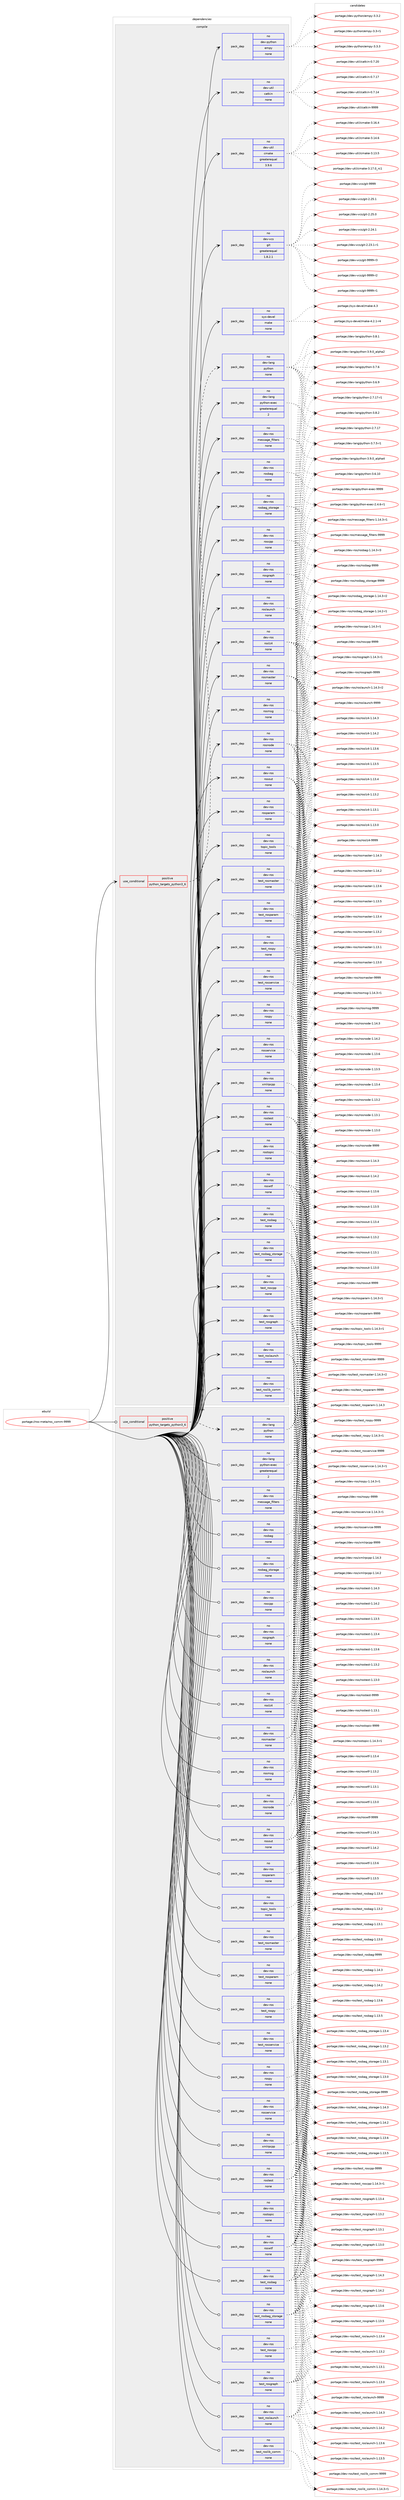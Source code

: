 digraph prolog {

# *************
# Graph options
# *************

newrank=true;
concentrate=true;
compound=true;
graph [rankdir=LR,fontname=Helvetica,fontsize=10,ranksep=1.5];#, ranksep=2.5, nodesep=0.2];
edge  [arrowhead=vee];
node  [fontname=Helvetica,fontsize=10];

# **********
# The ebuild
# **********

subgraph cluster_leftcol {
color=gray;
rank=same;
label=<<i>ebuild</i>>;
id [label="portage://ros-meta/ros_comm-9999", color=red, width=4, href="../ros-meta/ros_comm-9999.svg"];
}

# ****************
# The dependencies
# ****************

subgraph cluster_midcol {
color=gray;
label=<<i>dependencies</i>>;
subgraph cluster_compile {
fillcolor="#eeeeee";
style=filled;
label=<<i>compile</i>>;
subgraph cond12077 {
dependency60228 [label=<<TABLE BORDER="0" CELLBORDER="1" CELLSPACING="0" CELLPADDING="4"><TR><TD ROWSPAN="3" CELLPADDING="10">use_conditional</TD></TR><TR><TD>positive</TD></TR><TR><TD>python_targets_python3_6</TD></TR></TABLE>>, shape=none, color=red];
subgraph pack46877 {
dependency60229 [label=<<TABLE BORDER="0" CELLBORDER="1" CELLSPACING="0" CELLPADDING="4" WIDTH="220"><TR><TD ROWSPAN="6" CELLPADDING="30">pack_dep</TD></TR><TR><TD WIDTH="110">no</TD></TR><TR><TD>dev-lang</TD></TR><TR><TD>python</TD></TR><TR><TD>none</TD></TR><TR><TD></TD></TR></TABLE>>, shape=none, color=blue];
}
dependency60228:e -> dependency60229:w [weight=20,style="dashed",arrowhead="vee"];
}
id:e -> dependency60228:w [weight=20,style="solid",arrowhead="vee"];
subgraph pack46878 {
dependency60230 [label=<<TABLE BORDER="0" CELLBORDER="1" CELLSPACING="0" CELLPADDING="4" WIDTH="220"><TR><TD ROWSPAN="6" CELLPADDING="30">pack_dep</TD></TR><TR><TD WIDTH="110">no</TD></TR><TR><TD>dev-lang</TD></TR><TR><TD>python-exec</TD></TR><TR><TD>greaterequal</TD></TR><TR><TD>2</TD></TR></TABLE>>, shape=none, color=blue];
}
id:e -> dependency60230:w [weight=20,style="solid",arrowhead="vee"];
subgraph pack46879 {
dependency60231 [label=<<TABLE BORDER="0" CELLBORDER="1" CELLSPACING="0" CELLPADDING="4" WIDTH="220"><TR><TD ROWSPAN="6" CELLPADDING="30">pack_dep</TD></TR><TR><TD WIDTH="110">no</TD></TR><TR><TD>dev-python</TD></TR><TR><TD>empy</TD></TR><TR><TD>none</TD></TR><TR><TD></TD></TR></TABLE>>, shape=none, color=blue];
}
id:e -> dependency60231:w [weight=20,style="solid",arrowhead="vee"];
subgraph pack46880 {
dependency60232 [label=<<TABLE BORDER="0" CELLBORDER="1" CELLSPACING="0" CELLPADDING="4" WIDTH="220"><TR><TD ROWSPAN="6" CELLPADDING="30">pack_dep</TD></TR><TR><TD WIDTH="110">no</TD></TR><TR><TD>dev-ros</TD></TR><TR><TD>message_filters</TD></TR><TR><TD>none</TD></TR><TR><TD></TD></TR></TABLE>>, shape=none, color=blue];
}
id:e -> dependency60232:w [weight=20,style="solid",arrowhead="vee"];
subgraph pack46881 {
dependency60233 [label=<<TABLE BORDER="0" CELLBORDER="1" CELLSPACING="0" CELLPADDING="4" WIDTH="220"><TR><TD ROWSPAN="6" CELLPADDING="30">pack_dep</TD></TR><TR><TD WIDTH="110">no</TD></TR><TR><TD>dev-ros</TD></TR><TR><TD>rosbag</TD></TR><TR><TD>none</TD></TR><TR><TD></TD></TR></TABLE>>, shape=none, color=blue];
}
id:e -> dependency60233:w [weight=20,style="solid",arrowhead="vee"];
subgraph pack46882 {
dependency60234 [label=<<TABLE BORDER="0" CELLBORDER="1" CELLSPACING="0" CELLPADDING="4" WIDTH="220"><TR><TD ROWSPAN="6" CELLPADDING="30">pack_dep</TD></TR><TR><TD WIDTH="110">no</TD></TR><TR><TD>dev-ros</TD></TR><TR><TD>rosbag_storage</TD></TR><TR><TD>none</TD></TR><TR><TD></TD></TR></TABLE>>, shape=none, color=blue];
}
id:e -> dependency60234:w [weight=20,style="solid",arrowhead="vee"];
subgraph pack46883 {
dependency60235 [label=<<TABLE BORDER="0" CELLBORDER="1" CELLSPACING="0" CELLPADDING="4" WIDTH="220"><TR><TD ROWSPAN="6" CELLPADDING="30">pack_dep</TD></TR><TR><TD WIDTH="110">no</TD></TR><TR><TD>dev-ros</TD></TR><TR><TD>roscpp</TD></TR><TR><TD>none</TD></TR><TR><TD></TD></TR></TABLE>>, shape=none, color=blue];
}
id:e -> dependency60235:w [weight=20,style="solid",arrowhead="vee"];
subgraph pack46884 {
dependency60236 [label=<<TABLE BORDER="0" CELLBORDER="1" CELLSPACING="0" CELLPADDING="4" WIDTH="220"><TR><TD ROWSPAN="6" CELLPADDING="30">pack_dep</TD></TR><TR><TD WIDTH="110">no</TD></TR><TR><TD>dev-ros</TD></TR><TR><TD>rosgraph</TD></TR><TR><TD>none</TD></TR><TR><TD></TD></TR></TABLE>>, shape=none, color=blue];
}
id:e -> dependency60236:w [weight=20,style="solid",arrowhead="vee"];
subgraph pack46885 {
dependency60237 [label=<<TABLE BORDER="0" CELLBORDER="1" CELLSPACING="0" CELLPADDING="4" WIDTH="220"><TR><TD ROWSPAN="6" CELLPADDING="30">pack_dep</TD></TR><TR><TD WIDTH="110">no</TD></TR><TR><TD>dev-ros</TD></TR><TR><TD>roslaunch</TD></TR><TR><TD>none</TD></TR><TR><TD></TD></TR></TABLE>>, shape=none, color=blue];
}
id:e -> dependency60237:w [weight=20,style="solid",arrowhead="vee"];
subgraph pack46886 {
dependency60238 [label=<<TABLE BORDER="0" CELLBORDER="1" CELLSPACING="0" CELLPADDING="4" WIDTH="220"><TR><TD ROWSPAN="6" CELLPADDING="30">pack_dep</TD></TR><TR><TD WIDTH="110">no</TD></TR><TR><TD>dev-ros</TD></TR><TR><TD>roslz4</TD></TR><TR><TD>none</TD></TR><TR><TD></TD></TR></TABLE>>, shape=none, color=blue];
}
id:e -> dependency60238:w [weight=20,style="solid",arrowhead="vee"];
subgraph pack46887 {
dependency60239 [label=<<TABLE BORDER="0" CELLBORDER="1" CELLSPACING="0" CELLPADDING="4" WIDTH="220"><TR><TD ROWSPAN="6" CELLPADDING="30">pack_dep</TD></TR><TR><TD WIDTH="110">no</TD></TR><TR><TD>dev-ros</TD></TR><TR><TD>rosmaster</TD></TR><TR><TD>none</TD></TR><TR><TD></TD></TR></TABLE>>, shape=none, color=blue];
}
id:e -> dependency60239:w [weight=20,style="solid",arrowhead="vee"];
subgraph pack46888 {
dependency60240 [label=<<TABLE BORDER="0" CELLBORDER="1" CELLSPACING="0" CELLPADDING="4" WIDTH="220"><TR><TD ROWSPAN="6" CELLPADDING="30">pack_dep</TD></TR><TR><TD WIDTH="110">no</TD></TR><TR><TD>dev-ros</TD></TR><TR><TD>rosmsg</TD></TR><TR><TD>none</TD></TR><TR><TD></TD></TR></TABLE>>, shape=none, color=blue];
}
id:e -> dependency60240:w [weight=20,style="solid",arrowhead="vee"];
subgraph pack46889 {
dependency60241 [label=<<TABLE BORDER="0" CELLBORDER="1" CELLSPACING="0" CELLPADDING="4" WIDTH="220"><TR><TD ROWSPAN="6" CELLPADDING="30">pack_dep</TD></TR><TR><TD WIDTH="110">no</TD></TR><TR><TD>dev-ros</TD></TR><TR><TD>rosnode</TD></TR><TR><TD>none</TD></TR><TR><TD></TD></TR></TABLE>>, shape=none, color=blue];
}
id:e -> dependency60241:w [weight=20,style="solid",arrowhead="vee"];
subgraph pack46890 {
dependency60242 [label=<<TABLE BORDER="0" CELLBORDER="1" CELLSPACING="0" CELLPADDING="4" WIDTH="220"><TR><TD ROWSPAN="6" CELLPADDING="30">pack_dep</TD></TR><TR><TD WIDTH="110">no</TD></TR><TR><TD>dev-ros</TD></TR><TR><TD>rosout</TD></TR><TR><TD>none</TD></TR><TR><TD></TD></TR></TABLE>>, shape=none, color=blue];
}
id:e -> dependency60242:w [weight=20,style="solid",arrowhead="vee"];
subgraph pack46891 {
dependency60243 [label=<<TABLE BORDER="0" CELLBORDER="1" CELLSPACING="0" CELLPADDING="4" WIDTH="220"><TR><TD ROWSPAN="6" CELLPADDING="30">pack_dep</TD></TR><TR><TD WIDTH="110">no</TD></TR><TR><TD>dev-ros</TD></TR><TR><TD>rosparam</TD></TR><TR><TD>none</TD></TR><TR><TD></TD></TR></TABLE>>, shape=none, color=blue];
}
id:e -> dependency60243:w [weight=20,style="solid",arrowhead="vee"];
subgraph pack46892 {
dependency60244 [label=<<TABLE BORDER="0" CELLBORDER="1" CELLSPACING="0" CELLPADDING="4" WIDTH="220"><TR><TD ROWSPAN="6" CELLPADDING="30">pack_dep</TD></TR><TR><TD WIDTH="110">no</TD></TR><TR><TD>dev-ros</TD></TR><TR><TD>rospy</TD></TR><TR><TD>none</TD></TR><TR><TD></TD></TR></TABLE>>, shape=none, color=blue];
}
id:e -> dependency60244:w [weight=20,style="solid",arrowhead="vee"];
subgraph pack46893 {
dependency60245 [label=<<TABLE BORDER="0" CELLBORDER="1" CELLSPACING="0" CELLPADDING="4" WIDTH="220"><TR><TD ROWSPAN="6" CELLPADDING="30">pack_dep</TD></TR><TR><TD WIDTH="110">no</TD></TR><TR><TD>dev-ros</TD></TR><TR><TD>rosservice</TD></TR><TR><TD>none</TD></TR><TR><TD></TD></TR></TABLE>>, shape=none, color=blue];
}
id:e -> dependency60245:w [weight=20,style="solid",arrowhead="vee"];
subgraph pack46894 {
dependency60246 [label=<<TABLE BORDER="0" CELLBORDER="1" CELLSPACING="0" CELLPADDING="4" WIDTH="220"><TR><TD ROWSPAN="6" CELLPADDING="30">pack_dep</TD></TR><TR><TD WIDTH="110">no</TD></TR><TR><TD>dev-ros</TD></TR><TR><TD>rostest</TD></TR><TR><TD>none</TD></TR><TR><TD></TD></TR></TABLE>>, shape=none, color=blue];
}
id:e -> dependency60246:w [weight=20,style="solid",arrowhead="vee"];
subgraph pack46895 {
dependency60247 [label=<<TABLE BORDER="0" CELLBORDER="1" CELLSPACING="0" CELLPADDING="4" WIDTH="220"><TR><TD ROWSPAN="6" CELLPADDING="30">pack_dep</TD></TR><TR><TD WIDTH="110">no</TD></TR><TR><TD>dev-ros</TD></TR><TR><TD>rostopic</TD></TR><TR><TD>none</TD></TR><TR><TD></TD></TR></TABLE>>, shape=none, color=blue];
}
id:e -> dependency60247:w [weight=20,style="solid",arrowhead="vee"];
subgraph pack46896 {
dependency60248 [label=<<TABLE BORDER="0" CELLBORDER="1" CELLSPACING="0" CELLPADDING="4" WIDTH="220"><TR><TD ROWSPAN="6" CELLPADDING="30">pack_dep</TD></TR><TR><TD WIDTH="110">no</TD></TR><TR><TD>dev-ros</TD></TR><TR><TD>roswtf</TD></TR><TR><TD>none</TD></TR><TR><TD></TD></TR></TABLE>>, shape=none, color=blue];
}
id:e -> dependency60248:w [weight=20,style="solid",arrowhead="vee"];
subgraph pack46897 {
dependency60249 [label=<<TABLE BORDER="0" CELLBORDER="1" CELLSPACING="0" CELLPADDING="4" WIDTH="220"><TR><TD ROWSPAN="6" CELLPADDING="30">pack_dep</TD></TR><TR><TD WIDTH="110">no</TD></TR><TR><TD>dev-ros</TD></TR><TR><TD>test_rosbag</TD></TR><TR><TD>none</TD></TR><TR><TD></TD></TR></TABLE>>, shape=none, color=blue];
}
id:e -> dependency60249:w [weight=20,style="solid",arrowhead="vee"];
subgraph pack46898 {
dependency60250 [label=<<TABLE BORDER="0" CELLBORDER="1" CELLSPACING="0" CELLPADDING="4" WIDTH="220"><TR><TD ROWSPAN="6" CELLPADDING="30">pack_dep</TD></TR><TR><TD WIDTH="110">no</TD></TR><TR><TD>dev-ros</TD></TR><TR><TD>test_rosbag_storage</TD></TR><TR><TD>none</TD></TR><TR><TD></TD></TR></TABLE>>, shape=none, color=blue];
}
id:e -> dependency60250:w [weight=20,style="solid",arrowhead="vee"];
subgraph pack46899 {
dependency60251 [label=<<TABLE BORDER="0" CELLBORDER="1" CELLSPACING="0" CELLPADDING="4" WIDTH="220"><TR><TD ROWSPAN="6" CELLPADDING="30">pack_dep</TD></TR><TR><TD WIDTH="110">no</TD></TR><TR><TD>dev-ros</TD></TR><TR><TD>test_roscpp</TD></TR><TR><TD>none</TD></TR><TR><TD></TD></TR></TABLE>>, shape=none, color=blue];
}
id:e -> dependency60251:w [weight=20,style="solid",arrowhead="vee"];
subgraph pack46900 {
dependency60252 [label=<<TABLE BORDER="0" CELLBORDER="1" CELLSPACING="0" CELLPADDING="4" WIDTH="220"><TR><TD ROWSPAN="6" CELLPADDING="30">pack_dep</TD></TR><TR><TD WIDTH="110">no</TD></TR><TR><TD>dev-ros</TD></TR><TR><TD>test_rosgraph</TD></TR><TR><TD>none</TD></TR><TR><TD></TD></TR></TABLE>>, shape=none, color=blue];
}
id:e -> dependency60252:w [weight=20,style="solid",arrowhead="vee"];
subgraph pack46901 {
dependency60253 [label=<<TABLE BORDER="0" CELLBORDER="1" CELLSPACING="0" CELLPADDING="4" WIDTH="220"><TR><TD ROWSPAN="6" CELLPADDING="30">pack_dep</TD></TR><TR><TD WIDTH="110">no</TD></TR><TR><TD>dev-ros</TD></TR><TR><TD>test_roslaunch</TD></TR><TR><TD>none</TD></TR><TR><TD></TD></TR></TABLE>>, shape=none, color=blue];
}
id:e -> dependency60253:w [weight=20,style="solid",arrowhead="vee"];
subgraph pack46902 {
dependency60254 [label=<<TABLE BORDER="0" CELLBORDER="1" CELLSPACING="0" CELLPADDING="4" WIDTH="220"><TR><TD ROWSPAN="6" CELLPADDING="30">pack_dep</TD></TR><TR><TD WIDTH="110">no</TD></TR><TR><TD>dev-ros</TD></TR><TR><TD>test_roslib_comm</TD></TR><TR><TD>none</TD></TR><TR><TD></TD></TR></TABLE>>, shape=none, color=blue];
}
id:e -> dependency60254:w [weight=20,style="solid",arrowhead="vee"];
subgraph pack46903 {
dependency60255 [label=<<TABLE BORDER="0" CELLBORDER="1" CELLSPACING="0" CELLPADDING="4" WIDTH="220"><TR><TD ROWSPAN="6" CELLPADDING="30">pack_dep</TD></TR><TR><TD WIDTH="110">no</TD></TR><TR><TD>dev-ros</TD></TR><TR><TD>test_rosmaster</TD></TR><TR><TD>none</TD></TR><TR><TD></TD></TR></TABLE>>, shape=none, color=blue];
}
id:e -> dependency60255:w [weight=20,style="solid",arrowhead="vee"];
subgraph pack46904 {
dependency60256 [label=<<TABLE BORDER="0" CELLBORDER="1" CELLSPACING="0" CELLPADDING="4" WIDTH="220"><TR><TD ROWSPAN="6" CELLPADDING="30">pack_dep</TD></TR><TR><TD WIDTH="110">no</TD></TR><TR><TD>dev-ros</TD></TR><TR><TD>test_rosparam</TD></TR><TR><TD>none</TD></TR><TR><TD></TD></TR></TABLE>>, shape=none, color=blue];
}
id:e -> dependency60256:w [weight=20,style="solid",arrowhead="vee"];
subgraph pack46905 {
dependency60257 [label=<<TABLE BORDER="0" CELLBORDER="1" CELLSPACING="0" CELLPADDING="4" WIDTH="220"><TR><TD ROWSPAN="6" CELLPADDING="30">pack_dep</TD></TR><TR><TD WIDTH="110">no</TD></TR><TR><TD>dev-ros</TD></TR><TR><TD>test_rospy</TD></TR><TR><TD>none</TD></TR><TR><TD></TD></TR></TABLE>>, shape=none, color=blue];
}
id:e -> dependency60257:w [weight=20,style="solid",arrowhead="vee"];
subgraph pack46906 {
dependency60258 [label=<<TABLE BORDER="0" CELLBORDER="1" CELLSPACING="0" CELLPADDING="4" WIDTH="220"><TR><TD ROWSPAN="6" CELLPADDING="30">pack_dep</TD></TR><TR><TD WIDTH="110">no</TD></TR><TR><TD>dev-ros</TD></TR><TR><TD>test_rosservice</TD></TR><TR><TD>none</TD></TR><TR><TD></TD></TR></TABLE>>, shape=none, color=blue];
}
id:e -> dependency60258:w [weight=20,style="solid",arrowhead="vee"];
subgraph pack46907 {
dependency60259 [label=<<TABLE BORDER="0" CELLBORDER="1" CELLSPACING="0" CELLPADDING="4" WIDTH="220"><TR><TD ROWSPAN="6" CELLPADDING="30">pack_dep</TD></TR><TR><TD WIDTH="110">no</TD></TR><TR><TD>dev-ros</TD></TR><TR><TD>topic_tools</TD></TR><TR><TD>none</TD></TR><TR><TD></TD></TR></TABLE>>, shape=none, color=blue];
}
id:e -> dependency60259:w [weight=20,style="solid",arrowhead="vee"];
subgraph pack46908 {
dependency60260 [label=<<TABLE BORDER="0" CELLBORDER="1" CELLSPACING="0" CELLPADDING="4" WIDTH="220"><TR><TD ROWSPAN="6" CELLPADDING="30">pack_dep</TD></TR><TR><TD WIDTH="110">no</TD></TR><TR><TD>dev-ros</TD></TR><TR><TD>xmlrpcpp</TD></TR><TR><TD>none</TD></TR><TR><TD></TD></TR></TABLE>>, shape=none, color=blue];
}
id:e -> dependency60260:w [weight=20,style="solid",arrowhead="vee"];
subgraph pack46909 {
dependency60261 [label=<<TABLE BORDER="0" CELLBORDER="1" CELLSPACING="0" CELLPADDING="4" WIDTH="220"><TR><TD ROWSPAN="6" CELLPADDING="30">pack_dep</TD></TR><TR><TD WIDTH="110">no</TD></TR><TR><TD>dev-util</TD></TR><TR><TD>catkin</TD></TR><TR><TD>none</TD></TR><TR><TD></TD></TR></TABLE>>, shape=none, color=blue];
}
id:e -> dependency60261:w [weight=20,style="solid",arrowhead="vee"];
subgraph pack46910 {
dependency60262 [label=<<TABLE BORDER="0" CELLBORDER="1" CELLSPACING="0" CELLPADDING="4" WIDTH="220"><TR><TD ROWSPAN="6" CELLPADDING="30">pack_dep</TD></TR><TR><TD WIDTH="110">no</TD></TR><TR><TD>dev-util</TD></TR><TR><TD>cmake</TD></TR><TR><TD>greaterequal</TD></TR><TR><TD>3.9.6</TD></TR></TABLE>>, shape=none, color=blue];
}
id:e -> dependency60262:w [weight=20,style="solid",arrowhead="vee"];
subgraph pack46911 {
dependency60263 [label=<<TABLE BORDER="0" CELLBORDER="1" CELLSPACING="0" CELLPADDING="4" WIDTH="220"><TR><TD ROWSPAN="6" CELLPADDING="30">pack_dep</TD></TR><TR><TD WIDTH="110">no</TD></TR><TR><TD>dev-vcs</TD></TR><TR><TD>git</TD></TR><TR><TD>greaterequal</TD></TR><TR><TD>1.8.2.1</TD></TR></TABLE>>, shape=none, color=blue];
}
id:e -> dependency60263:w [weight=20,style="solid",arrowhead="vee"];
subgraph pack46912 {
dependency60264 [label=<<TABLE BORDER="0" CELLBORDER="1" CELLSPACING="0" CELLPADDING="4" WIDTH="220"><TR><TD ROWSPAN="6" CELLPADDING="30">pack_dep</TD></TR><TR><TD WIDTH="110">no</TD></TR><TR><TD>sys-devel</TD></TR><TR><TD>make</TD></TR><TR><TD>none</TD></TR><TR><TD></TD></TR></TABLE>>, shape=none, color=blue];
}
id:e -> dependency60264:w [weight=20,style="solid",arrowhead="vee"];
}
subgraph cluster_compileandrun {
fillcolor="#eeeeee";
style=filled;
label=<<i>compile and run</i>>;
}
subgraph cluster_run {
fillcolor="#eeeeee";
style=filled;
label=<<i>run</i>>;
subgraph cond12078 {
dependency60265 [label=<<TABLE BORDER="0" CELLBORDER="1" CELLSPACING="0" CELLPADDING="4"><TR><TD ROWSPAN="3" CELLPADDING="10">use_conditional</TD></TR><TR><TD>positive</TD></TR><TR><TD>python_targets_python3_6</TD></TR></TABLE>>, shape=none, color=red];
subgraph pack46913 {
dependency60266 [label=<<TABLE BORDER="0" CELLBORDER="1" CELLSPACING="0" CELLPADDING="4" WIDTH="220"><TR><TD ROWSPAN="6" CELLPADDING="30">pack_dep</TD></TR><TR><TD WIDTH="110">no</TD></TR><TR><TD>dev-lang</TD></TR><TR><TD>python</TD></TR><TR><TD>none</TD></TR><TR><TD></TD></TR></TABLE>>, shape=none, color=blue];
}
dependency60265:e -> dependency60266:w [weight=20,style="dashed",arrowhead="vee"];
}
id:e -> dependency60265:w [weight=20,style="solid",arrowhead="odot"];
subgraph pack46914 {
dependency60267 [label=<<TABLE BORDER="0" CELLBORDER="1" CELLSPACING="0" CELLPADDING="4" WIDTH="220"><TR><TD ROWSPAN="6" CELLPADDING="30">pack_dep</TD></TR><TR><TD WIDTH="110">no</TD></TR><TR><TD>dev-lang</TD></TR><TR><TD>python-exec</TD></TR><TR><TD>greaterequal</TD></TR><TR><TD>2</TD></TR></TABLE>>, shape=none, color=blue];
}
id:e -> dependency60267:w [weight=20,style="solid",arrowhead="odot"];
subgraph pack46915 {
dependency60268 [label=<<TABLE BORDER="0" CELLBORDER="1" CELLSPACING="0" CELLPADDING="4" WIDTH="220"><TR><TD ROWSPAN="6" CELLPADDING="30">pack_dep</TD></TR><TR><TD WIDTH="110">no</TD></TR><TR><TD>dev-ros</TD></TR><TR><TD>message_filters</TD></TR><TR><TD>none</TD></TR><TR><TD></TD></TR></TABLE>>, shape=none, color=blue];
}
id:e -> dependency60268:w [weight=20,style="solid",arrowhead="odot"];
subgraph pack46916 {
dependency60269 [label=<<TABLE BORDER="0" CELLBORDER="1" CELLSPACING="0" CELLPADDING="4" WIDTH="220"><TR><TD ROWSPAN="6" CELLPADDING="30">pack_dep</TD></TR><TR><TD WIDTH="110">no</TD></TR><TR><TD>dev-ros</TD></TR><TR><TD>rosbag</TD></TR><TR><TD>none</TD></TR><TR><TD></TD></TR></TABLE>>, shape=none, color=blue];
}
id:e -> dependency60269:w [weight=20,style="solid",arrowhead="odot"];
subgraph pack46917 {
dependency60270 [label=<<TABLE BORDER="0" CELLBORDER="1" CELLSPACING="0" CELLPADDING="4" WIDTH="220"><TR><TD ROWSPAN="6" CELLPADDING="30">pack_dep</TD></TR><TR><TD WIDTH="110">no</TD></TR><TR><TD>dev-ros</TD></TR><TR><TD>rosbag_storage</TD></TR><TR><TD>none</TD></TR><TR><TD></TD></TR></TABLE>>, shape=none, color=blue];
}
id:e -> dependency60270:w [weight=20,style="solid",arrowhead="odot"];
subgraph pack46918 {
dependency60271 [label=<<TABLE BORDER="0" CELLBORDER="1" CELLSPACING="0" CELLPADDING="4" WIDTH="220"><TR><TD ROWSPAN="6" CELLPADDING="30">pack_dep</TD></TR><TR><TD WIDTH="110">no</TD></TR><TR><TD>dev-ros</TD></TR><TR><TD>roscpp</TD></TR><TR><TD>none</TD></TR><TR><TD></TD></TR></TABLE>>, shape=none, color=blue];
}
id:e -> dependency60271:w [weight=20,style="solid",arrowhead="odot"];
subgraph pack46919 {
dependency60272 [label=<<TABLE BORDER="0" CELLBORDER="1" CELLSPACING="0" CELLPADDING="4" WIDTH="220"><TR><TD ROWSPAN="6" CELLPADDING="30">pack_dep</TD></TR><TR><TD WIDTH="110">no</TD></TR><TR><TD>dev-ros</TD></TR><TR><TD>rosgraph</TD></TR><TR><TD>none</TD></TR><TR><TD></TD></TR></TABLE>>, shape=none, color=blue];
}
id:e -> dependency60272:w [weight=20,style="solid",arrowhead="odot"];
subgraph pack46920 {
dependency60273 [label=<<TABLE BORDER="0" CELLBORDER="1" CELLSPACING="0" CELLPADDING="4" WIDTH="220"><TR><TD ROWSPAN="6" CELLPADDING="30">pack_dep</TD></TR><TR><TD WIDTH="110">no</TD></TR><TR><TD>dev-ros</TD></TR><TR><TD>roslaunch</TD></TR><TR><TD>none</TD></TR><TR><TD></TD></TR></TABLE>>, shape=none, color=blue];
}
id:e -> dependency60273:w [weight=20,style="solid",arrowhead="odot"];
subgraph pack46921 {
dependency60274 [label=<<TABLE BORDER="0" CELLBORDER="1" CELLSPACING="0" CELLPADDING="4" WIDTH="220"><TR><TD ROWSPAN="6" CELLPADDING="30">pack_dep</TD></TR><TR><TD WIDTH="110">no</TD></TR><TR><TD>dev-ros</TD></TR><TR><TD>roslz4</TD></TR><TR><TD>none</TD></TR><TR><TD></TD></TR></TABLE>>, shape=none, color=blue];
}
id:e -> dependency60274:w [weight=20,style="solid",arrowhead="odot"];
subgraph pack46922 {
dependency60275 [label=<<TABLE BORDER="0" CELLBORDER="1" CELLSPACING="0" CELLPADDING="4" WIDTH="220"><TR><TD ROWSPAN="6" CELLPADDING="30">pack_dep</TD></TR><TR><TD WIDTH="110">no</TD></TR><TR><TD>dev-ros</TD></TR><TR><TD>rosmaster</TD></TR><TR><TD>none</TD></TR><TR><TD></TD></TR></TABLE>>, shape=none, color=blue];
}
id:e -> dependency60275:w [weight=20,style="solid",arrowhead="odot"];
subgraph pack46923 {
dependency60276 [label=<<TABLE BORDER="0" CELLBORDER="1" CELLSPACING="0" CELLPADDING="4" WIDTH="220"><TR><TD ROWSPAN="6" CELLPADDING="30">pack_dep</TD></TR><TR><TD WIDTH="110">no</TD></TR><TR><TD>dev-ros</TD></TR><TR><TD>rosmsg</TD></TR><TR><TD>none</TD></TR><TR><TD></TD></TR></TABLE>>, shape=none, color=blue];
}
id:e -> dependency60276:w [weight=20,style="solid",arrowhead="odot"];
subgraph pack46924 {
dependency60277 [label=<<TABLE BORDER="0" CELLBORDER="1" CELLSPACING="0" CELLPADDING="4" WIDTH="220"><TR><TD ROWSPAN="6" CELLPADDING="30">pack_dep</TD></TR><TR><TD WIDTH="110">no</TD></TR><TR><TD>dev-ros</TD></TR><TR><TD>rosnode</TD></TR><TR><TD>none</TD></TR><TR><TD></TD></TR></TABLE>>, shape=none, color=blue];
}
id:e -> dependency60277:w [weight=20,style="solid",arrowhead="odot"];
subgraph pack46925 {
dependency60278 [label=<<TABLE BORDER="0" CELLBORDER="1" CELLSPACING="0" CELLPADDING="4" WIDTH="220"><TR><TD ROWSPAN="6" CELLPADDING="30">pack_dep</TD></TR><TR><TD WIDTH="110">no</TD></TR><TR><TD>dev-ros</TD></TR><TR><TD>rosout</TD></TR><TR><TD>none</TD></TR><TR><TD></TD></TR></TABLE>>, shape=none, color=blue];
}
id:e -> dependency60278:w [weight=20,style="solid",arrowhead="odot"];
subgraph pack46926 {
dependency60279 [label=<<TABLE BORDER="0" CELLBORDER="1" CELLSPACING="0" CELLPADDING="4" WIDTH="220"><TR><TD ROWSPAN="6" CELLPADDING="30">pack_dep</TD></TR><TR><TD WIDTH="110">no</TD></TR><TR><TD>dev-ros</TD></TR><TR><TD>rosparam</TD></TR><TR><TD>none</TD></TR><TR><TD></TD></TR></TABLE>>, shape=none, color=blue];
}
id:e -> dependency60279:w [weight=20,style="solid",arrowhead="odot"];
subgraph pack46927 {
dependency60280 [label=<<TABLE BORDER="0" CELLBORDER="1" CELLSPACING="0" CELLPADDING="4" WIDTH="220"><TR><TD ROWSPAN="6" CELLPADDING="30">pack_dep</TD></TR><TR><TD WIDTH="110">no</TD></TR><TR><TD>dev-ros</TD></TR><TR><TD>rospy</TD></TR><TR><TD>none</TD></TR><TR><TD></TD></TR></TABLE>>, shape=none, color=blue];
}
id:e -> dependency60280:w [weight=20,style="solid",arrowhead="odot"];
subgraph pack46928 {
dependency60281 [label=<<TABLE BORDER="0" CELLBORDER="1" CELLSPACING="0" CELLPADDING="4" WIDTH="220"><TR><TD ROWSPAN="6" CELLPADDING="30">pack_dep</TD></TR><TR><TD WIDTH="110">no</TD></TR><TR><TD>dev-ros</TD></TR><TR><TD>rosservice</TD></TR><TR><TD>none</TD></TR><TR><TD></TD></TR></TABLE>>, shape=none, color=blue];
}
id:e -> dependency60281:w [weight=20,style="solid",arrowhead="odot"];
subgraph pack46929 {
dependency60282 [label=<<TABLE BORDER="0" CELLBORDER="1" CELLSPACING="0" CELLPADDING="4" WIDTH="220"><TR><TD ROWSPAN="6" CELLPADDING="30">pack_dep</TD></TR><TR><TD WIDTH="110">no</TD></TR><TR><TD>dev-ros</TD></TR><TR><TD>rostest</TD></TR><TR><TD>none</TD></TR><TR><TD></TD></TR></TABLE>>, shape=none, color=blue];
}
id:e -> dependency60282:w [weight=20,style="solid",arrowhead="odot"];
subgraph pack46930 {
dependency60283 [label=<<TABLE BORDER="0" CELLBORDER="1" CELLSPACING="0" CELLPADDING="4" WIDTH="220"><TR><TD ROWSPAN="6" CELLPADDING="30">pack_dep</TD></TR><TR><TD WIDTH="110">no</TD></TR><TR><TD>dev-ros</TD></TR><TR><TD>rostopic</TD></TR><TR><TD>none</TD></TR><TR><TD></TD></TR></TABLE>>, shape=none, color=blue];
}
id:e -> dependency60283:w [weight=20,style="solid",arrowhead="odot"];
subgraph pack46931 {
dependency60284 [label=<<TABLE BORDER="0" CELLBORDER="1" CELLSPACING="0" CELLPADDING="4" WIDTH="220"><TR><TD ROWSPAN="6" CELLPADDING="30">pack_dep</TD></TR><TR><TD WIDTH="110">no</TD></TR><TR><TD>dev-ros</TD></TR><TR><TD>roswtf</TD></TR><TR><TD>none</TD></TR><TR><TD></TD></TR></TABLE>>, shape=none, color=blue];
}
id:e -> dependency60284:w [weight=20,style="solid",arrowhead="odot"];
subgraph pack46932 {
dependency60285 [label=<<TABLE BORDER="0" CELLBORDER="1" CELLSPACING="0" CELLPADDING="4" WIDTH="220"><TR><TD ROWSPAN="6" CELLPADDING="30">pack_dep</TD></TR><TR><TD WIDTH="110">no</TD></TR><TR><TD>dev-ros</TD></TR><TR><TD>test_rosbag</TD></TR><TR><TD>none</TD></TR><TR><TD></TD></TR></TABLE>>, shape=none, color=blue];
}
id:e -> dependency60285:w [weight=20,style="solid",arrowhead="odot"];
subgraph pack46933 {
dependency60286 [label=<<TABLE BORDER="0" CELLBORDER="1" CELLSPACING="0" CELLPADDING="4" WIDTH="220"><TR><TD ROWSPAN="6" CELLPADDING="30">pack_dep</TD></TR><TR><TD WIDTH="110">no</TD></TR><TR><TD>dev-ros</TD></TR><TR><TD>test_rosbag_storage</TD></TR><TR><TD>none</TD></TR><TR><TD></TD></TR></TABLE>>, shape=none, color=blue];
}
id:e -> dependency60286:w [weight=20,style="solid",arrowhead="odot"];
subgraph pack46934 {
dependency60287 [label=<<TABLE BORDER="0" CELLBORDER="1" CELLSPACING="0" CELLPADDING="4" WIDTH="220"><TR><TD ROWSPAN="6" CELLPADDING="30">pack_dep</TD></TR><TR><TD WIDTH="110">no</TD></TR><TR><TD>dev-ros</TD></TR><TR><TD>test_roscpp</TD></TR><TR><TD>none</TD></TR><TR><TD></TD></TR></TABLE>>, shape=none, color=blue];
}
id:e -> dependency60287:w [weight=20,style="solid",arrowhead="odot"];
subgraph pack46935 {
dependency60288 [label=<<TABLE BORDER="0" CELLBORDER="1" CELLSPACING="0" CELLPADDING="4" WIDTH="220"><TR><TD ROWSPAN="6" CELLPADDING="30">pack_dep</TD></TR><TR><TD WIDTH="110">no</TD></TR><TR><TD>dev-ros</TD></TR><TR><TD>test_rosgraph</TD></TR><TR><TD>none</TD></TR><TR><TD></TD></TR></TABLE>>, shape=none, color=blue];
}
id:e -> dependency60288:w [weight=20,style="solid",arrowhead="odot"];
subgraph pack46936 {
dependency60289 [label=<<TABLE BORDER="0" CELLBORDER="1" CELLSPACING="0" CELLPADDING="4" WIDTH="220"><TR><TD ROWSPAN="6" CELLPADDING="30">pack_dep</TD></TR><TR><TD WIDTH="110">no</TD></TR><TR><TD>dev-ros</TD></TR><TR><TD>test_roslaunch</TD></TR><TR><TD>none</TD></TR><TR><TD></TD></TR></TABLE>>, shape=none, color=blue];
}
id:e -> dependency60289:w [weight=20,style="solid",arrowhead="odot"];
subgraph pack46937 {
dependency60290 [label=<<TABLE BORDER="0" CELLBORDER="1" CELLSPACING="0" CELLPADDING="4" WIDTH="220"><TR><TD ROWSPAN="6" CELLPADDING="30">pack_dep</TD></TR><TR><TD WIDTH="110">no</TD></TR><TR><TD>dev-ros</TD></TR><TR><TD>test_roslib_comm</TD></TR><TR><TD>none</TD></TR><TR><TD></TD></TR></TABLE>>, shape=none, color=blue];
}
id:e -> dependency60290:w [weight=20,style="solid",arrowhead="odot"];
subgraph pack46938 {
dependency60291 [label=<<TABLE BORDER="0" CELLBORDER="1" CELLSPACING="0" CELLPADDING="4" WIDTH="220"><TR><TD ROWSPAN="6" CELLPADDING="30">pack_dep</TD></TR><TR><TD WIDTH="110">no</TD></TR><TR><TD>dev-ros</TD></TR><TR><TD>test_rosmaster</TD></TR><TR><TD>none</TD></TR><TR><TD></TD></TR></TABLE>>, shape=none, color=blue];
}
id:e -> dependency60291:w [weight=20,style="solid",arrowhead="odot"];
subgraph pack46939 {
dependency60292 [label=<<TABLE BORDER="0" CELLBORDER="1" CELLSPACING="0" CELLPADDING="4" WIDTH="220"><TR><TD ROWSPAN="6" CELLPADDING="30">pack_dep</TD></TR><TR><TD WIDTH="110">no</TD></TR><TR><TD>dev-ros</TD></TR><TR><TD>test_rosparam</TD></TR><TR><TD>none</TD></TR><TR><TD></TD></TR></TABLE>>, shape=none, color=blue];
}
id:e -> dependency60292:w [weight=20,style="solid",arrowhead="odot"];
subgraph pack46940 {
dependency60293 [label=<<TABLE BORDER="0" CELLBORDER="1" CELLSPACING="0" CELLPADDING="4" WIDTH="220"><TR><TD ROWSPAN="6" CELLPADDING="30">pack_dep</TD></TR><TR><TD WIDTH="110">no</TD></TR><TR><TD>dev-ros</TD></TR><TR><TD>test_rospy</TD></TR><TR><TD>none</TD></TR><TR><TD></TD></TR></TABLE>>, shape=none, color=blue];
}
id:e -> dependency60293:w [weight=20,style="solid",arrowhead="odot"];
subgraph pack46941 {
dependency60294 [label=<<TABLE BORDER="0" CELLBORDER="1" CELLSPACING="0" CELLPADDING="4" WIDTH="220"><TR><TD ROWSPAN="6" CELLPADDING="30">pack_dep</TD></TR><TR><TD WIDTH="110">no</TD></TR><TR><TD>dev-ros</TD></TR><TR><TD>test_rosservice</TD></TR><TR><TD>none</TD></TR><TR><TD></TD></TR></TABLE>>, shape=none, color=blue];
}
id:e -> dependency60294:w [weight=20,style="solid",arrowhead="odot"];
subgraph pack46942 {
dependency60295 [label=<<TABLE BORDER="0" CELLBORDER="1" CELLSPACING="0" CELLPADDING="4" WIDTH="220"><TR><TD ROWSPAN="6" CELLPADDING="30">pack_dep</TD></TR><TR><TD WIDTH="110">no</TD></TR><TR><TD>dev-ros</TD></TR><TR><TD>topic_tools</TD></TR><TR><TD>none</TD></TR><TR><TD></TD></TR></TABLE>>, shape=none, color=blue];
}
id:e -> dependency60295:w [weight=20,style="solid",arrowhead="odot"];
subgraph pack46943 {
dependency60296 [label=<<TABLE BORDER="0" CELLBORDER="1" CELLSPACING="0" CELLPADDING="4" WIDTH="220"><TR><TD ROWSPAN="6" CELLPADDING="30">pack_dep</TD></TR><TR><TD WIDTH="110">no</TD></TR><TR><TD>dev-ros</TD></TR><TR><TD>xmlrpcpp</TD></TR><TR><TD>none</TD></TR><TR><TD></TD></TR></TABLE>>, shape=none, color=blue];
}
id:e -> dependency60296:w [weight=20,style="solid",arrowhead="odot"];
}
}

# **************
# The candidates
# **************

subgraph cluster_choices {
rank=same;
color=gray;
label=<<i>candidates</i>>;

subgraph choice46877 {
color=black;
nodesep=1;
choice10010111845108971101034711212111610411111045514657464895971081121049752 [label="portage://dev-lang/python-3.9.0_alpha4", color=red, width=4,href="../dev-lang/python-3.9.0_alpha4.svg"];
choice10010111845108971101034711212111610411111045514657464895971081121049750 [label="portage://dev-lang/python-3.9.0_alpha2", color=red, width=4,href="../dev-lang/python-3.9.0_alpha2.svg"];
choice100101118451089711010347112121116104111110455146564650 [label="portage://dev-lang/python-3.8.2", color=red, width=4,href="../dev-lang/python-3.8.2.svg"];
choice100101118451089711010347112121116104111110455146564649 [label="portage://dev-lang/python-3.8.1", color=red, width=4,href="../dev-lang/python-3.8.1.svg"];
choice100101118451089711010347112121116104111110455146554654 [label="portage://dev-lang/python-3.7.6", color=red, width=4,href="../dev-lang/python-3.7.6.svg"];
choice1001011184510897110103471121211161041111104551465546534511449 [label="portage://dev-lang/python-3.7.5-r1", color=red, width=4,href="../dev-lang/python-3.7.5-r1.svg"];
choice100101118451089711010347112121116104111110455146544657 [label="portage://dev-lang/python-3.6.9", color=red, width=4,href="../dev-lang/python-3.6.9.svg"];
choice10010111845108971101034711212111610411111045514654464948 [label="portage://dev-lang/python-3.6.10", color=red, width=4,href="../dev-lang/python-3.6.10.svg"];
choice100101118451089711010347112121116104111110455046554649554511449 [label="portage://dev-lang/python-2.7.17-r1", color=red, width=4,href="../dev-lang/python-2.7.17-r1.svg"];
choice10010111845108971101034711212111610411111045504655464955 [label="portage://dev-lang/python-2.7.17", color=red, width=4,href="../dev-lang/python-2.7.17.svg"];
dependency60229:e -> choice10010111845108971101034711212111610411111045514657464895971081121049752:w [style=dotted,weight="100"];
dependency60229:e -> choice10010111845108971101034711212111610411111045514657464895971081121049750:w [style=dotted,weight="100"];
dependency60229:e -> choice100101118451089711010347112121116104111110455146564650:w [style=dotted,weight="100"];
dependency60229:e -> choice100101118451089711010347112121116104111110455146564649:w [style=dotted,weight="100"];
dependency60229:e -> choice100101118451089711010347112121116104111110455146554654:w [style=dotted,weight="100"];
dependency60229:e -> choice1001011184510897110103471121211161041111104551465546534511449:w [style=dotted,weight="100"];
dependency60229:e -> choice100101118451089711010347112121116104111110455146544657:w [style=dotted,weight="100"];
dependency60229:e -> choice10010111845108971101034711212111610411111045514654464948:w [style=dotted,weight="100"];
dependency60229:e -> choice100101118451089711010347112121116104111110455046554649554511449:w [style=dotted,weight="100"];
dependency60229:e -> choice10010111845108971101034711212111610411111045504655464955:w [style=dotted,weight="100"];
}
subgraph choice46878 {
color=black;
nodesep=1;
choice10010111845108971101034711212111610411111045101120101994557575757 [label="portage://dev-lang/python-exec-9999", color=red, width=4,href="../dev-lang/python-exec-9999.svg"];
choice10010111845108971101034711212111610411111045101120101994550465246544511449 [label="portage://dev-lang/python-exec-2.4.6-r1", color=red, width=4,href="../dev-lang/python-exec-2.4.6-r1.svg"];
dependency60230:e -> choice10010111845108971101034711212111610411111045101120101994557575757:w [style=dotted,weight="100"];
dependency60230:e -> choice10010111845108971101034711212111610411111045101120101994550465246544511449:w [style=dotted,weight="100"];
}
subgraph choice46879 {
color=black;
nodesep=1;
choice1001011184511212111610411111047101109112121455146514651 [label="portage://dev-python/empy-3.3.3", color=red, width=4,href="../dev-python/empy-3.3.3.svg"];
choice1001011184511212111610411111047101109112121455146514650 [label="portage://dev-python/empy-3.3.2", color=red, width=4,href="../dev-python/empy-3.3.2.svg"];
choice1001011184511212111610411111047101109112121455146514511449 [label="portage://dev-python/empy-3.3-r1", color=red, width=4,href="../dev-python/empy-3.3-r1.svg"];
dependency60231:e -> choice1001011184511212111610411111047101109112121455146514651:w [style=dotted,weight="100"];
dependency60231:e -> choice1001011184511212111610411111047101109112121455146514650:w [style=dotted,weight="100"];
dependency60231:e -> choice1001011184511212111610411111047101109112121455146514511449:w [style=dotted,weight="100"];
}
subgraph choice46880 {
color=black;
nodesep=1;
choice100101118451141111154710910111511597103101951021051081161011141154557575757 [label="portage://dev-ros/message_filters-9999", color=red, width=4,href="../dev-ros/message_filters-9999.svg"];
choice10010111845114111115471091011151159710310195102105108116101114115454946495246514511449 [label="portage://dev-ros/message_filters-1.14.3-r1", color=red, width=4,href="../dev-ros/message_filters-1.14.3-r1.svg"];
dependency60232:e -> choice100101118451141111154710910111511597103101951021051081161011141154557575757:w [style=dotted,weight="100"];
dependency60232:e -> choice10010111845114111115471091011151159710310195102105108116101114115454946495246514511449:w [style=dotted,weight="100"];
}
subgraph choice46881 {
color=black;
nodesep=1;
choice100101118451141111154711411111598971034557575757 [label="portage://dev-ros/rosbag-9999", color=red, width=4,href="../dev-ros/rosbag-9999.svg"];
choice10010111845114111115471141111159897103454946495246514511451 [label="portage://dev-ros/rosbag-1.14.3-r3", color=red, width=4,href="../dev-ros/rosbag-1.14.3-r3.svg"];
dependency60233:e -> choice100101118451141111154711411111598971034557575757:w [style=dotted,weight="100"];
dependency60233:e -> choice10010111845114111115471141111159897103454946495246514511451:w [style=dotted,weight="100"];
}
subgraph choice46882 {
color=black;
nodesep=1;
choice1001011184511411111547114111115989710395115116111114971031014557575757 [label="portage://dev-ros/rosbag_storage-9999", color=red, width=4,href="../dev-ros/rosbag_storage-9999.svg"];
choice100101118451141111154711411111598971039511511611111497103101454946495246514511450 [label="portage://dev-ros/rosbag_storage-1.14.3-r2", color=red, width=4,href="../dev-ros/rosbag_storage-1.14.3-r2.svg"];
choice100101118451141111154711411111598971039511511611111497103101454946495246504511449 [label="portage://dev-ros/rosbag_storage-1.14.2-r1", color=red, width=4,href="../dev-ros/rosbag_storage-1.14.2-r1.svg"];
dependency60234:e -> choice1001011184511411111547114111115989710395115116111114971031014557575757:w [style=dotted,weight="100"];
dependency60234:e -> choice100101118451141111154711411111598971039511511611111497103101454946495246514511450:w [style=dotted,weight="100"];
dependency60234:e -> choice100101118451141111154711411111598971039511511611111497103101454946495246504511449:w [style=dotted,weight="100"];
}
subgraph choice46883 {
color=black;
nodesep=1;
choice1001011184511411111547114111115991121124557575757 [label="portage://dev-ros/roscpp-9999", color=red, width=4,href="../dev-ros/roscpp-9999.svg"];
choice100101118451141111154711411111599112112454946495246514511449 [label="portage://dev-ros/roscpp-1.14.3-r1", color=red, width=4,href="../dev-ros/roscpp-1.14.3-r1.svg"];
dependency60235:e -> choice1001011184511411111547114111115991121124557575757:w [style=dotted,weight="100"];
dependency60235:e -> choice100101118451141111154711411111599112112454946495246514511449:w [style=dotted,weight="100"];
}
subgraph choice46884 {
color=black;
nodesep=1;
choice1001011184511411111547114111115103114971121044557575757 [label="portage://dev-ros/rosgraph-9999", color=red, width=4,href="../dev-ros/rosgraph-9999.svg"];
choice100101118451141111154711411111510311497112104454946495246514511449 [label="portage://dev-ros/rosgraph-1.14.3-r1", color=red, width=4,href="../dev-ros/rosgraph-1.14.3-r1.svg"];
dependency60236:e -> choice1001011184511411111547114111115103114971121044557575757:w [style=dotted,weight="100"];
dependency60236:e -> choice100101118451141111154711411111510311497112104454946495246514511449:w [style=dotted,weight="100"];
}
subgraph choice46885 {
color=black;
nodesep=1;
choice100101118451141111154711411111510897117110991044557575757 [label="portage://dev-ros/roslaunch-9999", color=red, width=4,href="../dev-ros/roslaunch-9999.svg"];
choice10010111845114111115471141111151089711711099104454946495246514511450 [label="portage://dev-ros/roslaunch-1.14.3-r2", color=red, width=4,href="../dev-ros/roslaunch-1.14.3-r2.svg"];
dependency60237:e -> choice100101118451141111154711411111510897117110991044557575757:w [style=dotted,weight="100"];
dependency60237:e -> choice10010111845114111115471141111151089711711099104454946495246514511450:w [style=dotted,weight="100"];
}
subgraph choice46886 {
color=black;
nodesep=1;
choice1001011184511411111547114111115108122524557575757 [label="portage://dev-ros/roslz4-9999", color=red, width=4,href="../dev-ros/roslz4-9999.svg"];
choice10010111845114111115471141111151081225245494649524651 [label="portage://dev-ros/roslz4-1.14.3", color=red, width=4,href="../dev-ros/roslz4-1.14.3.svg"];
choice10010111845114111115471141111151081225245494649524650 [label="portage://dev-ros/roslz4-1.14.2", color=red, width=4,href="../dev-ros/roslz4-1.14.2.svg"];
choice10010111845114111115471141111151081225245494649514654 [label="portage://dev-ros/roslz4-1.13.6", color=red, width=4,href="../dev-ros/roslz4-1.13.6.svg"];
choice10010111845114111115471141111151081225245494649514653 [label="portage://dev-ros/roslz4-1.13.5", color=red, width=4,href="../dev-ros/roslz4-1.13.5.svg"];
choice10010111845114111115471141111151081225245494649514652 [label="portage://dev-ros/roslz4-1.13.4", color=red, width=4,href="../dev-ros/roslz4-1.13.4.svg"];
choice10010111845114111115471141111151081225245494649514650 [label="portage://dev-ros/roslz4-1.13.2", color=red, width=4,href="../dev-ros/roslz4-1.13.2.svg"];
choice10010111845114111115471141111151081225245494649514649 [label="portage://dev-ros/roslz4-1.13.1", color=red, width=4,href="../dev-ros/roslz4-1.13.1.svg"];
choice10010111845114111115471141111151081225245494649514648 [label="portage://dev-ros/roslz4-1.13.0", color=red, width=4,href="../dev-ros/roslz4-1.13.0.svg"];
dependency60238:e -> choice1001011184511411111547114111115108122524557575757:w [style=dotted,weight="100"];
dependency60238:e -> choice10010111845114111115471141111151081225245494649524651:w [style=dotted,weight="100"];
dependency60238:e -> choice10010111845114111115471141111151081225245494649524650:w [style=dotted,weight="100"];
dependency60238:e -> choice10010111845114111115471141111151081225245494649514654:w [style=dotted,weight="100"];
dependency60238:e -> choice10010111845114111115471141111151081225245494649514653:w [style=dotted,weight="100"];
dependency60238:e -> choice10010111845114111115471141111151081225245494649514652:w [style=dotted,weight="100"];
dependency60238:e -> choice10010111845114111115471141111151081225245494649514650:w [style=dotted,weight="100"];
dependency60238:e -> choice10010111845114111115471141111151081225245494649514649:w [style=dotted,weight="100"];
dependency60238:e -> choice10010111845114111115471141111151081225245494649514648:w [style=dotted,weight="100"];
}
subgraph choice46887 {
color=black;
nodesep=1;
choice1001011184511411111547114111115109971151161011144557575757 [label="portage://dev-ros/rosmaster-9999", color=red, width=4,href="../dev-ros/rosmaster-9999.svg"];
choice10010111845114111115471141111151099711511610111445494649524651 [label="portage://dev-ros/rosmaster-1.14.3", color=red, width=4,href="../dev-ros/rosmaster-1.14.3.svg"];
choice10010111845114111115471141111151099711511610111445494649524650 [label="portage://dev-ros/rosmaster-1.14.2", color=red, width=4,href="../dev-ros/rosmaster-1.14.2.svg"];
choice10010111845114111115471141111151099711511610111445494649514654 [label="portage://dev-ros/rosmaster-1.13.6", color=red, width=4,href="../dev-ros/rosmaster-1.13.6.svg"];
choice10010111845114111115471141111151099711511610111445494649514653 [label="portage://dev-ros/rosmaster-1.13.5", color=red, width=4,href="../dev-ros/rosmaster-1.13.5.svg"];
choice10010111845114111115471141111151099711511610111445494649514652 [label="portage://dev-ros/rosmaster-1.13.4", color=red, width=4,href="../dev-ros/rosmaster-1.13.4.svg"];
choice10010111845114111115471141111151099711511610111445494649514650 [label="portage://dev-ros/rosmaster-1.13.2", color=red, width=4,href="../dev-ros/rosmaster-1.13.2.svg"];
choice10010111845114111115471141111151099711511610111445494649514649 [label="portage://dev-ros/rosmaster-1.13.1", color=red, width=4,href="../dev-ros/rosmaster-1.13.1.svg"];
choice10010111845114111115471141111151099711511610111445494649514648 [label="portage://dev-ros/rosmaster-1.13.0", color=red, width=4,href="../dev-ros/rosmaster-1.13.0.svg"];
dependency60239:e -> choice1001011184511411111547114111115109971151161011144557575757:w [style=dotted,weight="100"];
dependency60239:e -> choice10010111845114111115471141111151099711511610111445494649524651:w [style=dotted,weight="100"];
dependency60239:e -> choice10010111845114111115471141111151099711511610111445494649524650:w [style=dotted,weight="100"];
dependency60239:e -> choice10010111845114111115471141111151099711511610111445494649514654:w [style=dotted,weight="100"];
dependency60239:e -> choice10010111845114111115471141111151099711511610111445494649514653:w [style=dotted,weight="100"];
dependency60239:e -> choice10010111845114111115471141111151099711511610111445494649514652:w [style=dotted,weight="100"];
dependency60239:e -> choice10010111845114111115471141111151099711511610111445494649514650:w [style=dotted,weight="100"];
dependency60239:e -> choice10010111845114111115471141111151099711511610111445494649514649:w [style=dotted,weight="100"];
dependency60239:e -> choice10010111845114111115471141111151099711511610111445494649514648:w [style=dotted,weight="100"];
}
subgraph choice46888 {
color=black;
nodesep=1;
choice10010111845114111115471141111151091151034557575757 [label="portage://dev-ros/rosmsg-9999", color=red, width=4,href="../dev-ros/rosmsg-9999.svg"];
choice1001011184511411111547114111115109115103454946495246514511449 [label="portage://dev-ros/rosmsg-1.14.3-r1", color=red, width=4,href="../dev-ros/rosmsg-1.14.3-r1.svg"];
dependency60240:e -> choice10010111845114111115471141111151091151034557575757:w [style=dotted,weight="100"];
dependency60240:e -> choice1001011184511411111547114111115109115103454946495246514511449:w [style=dotted,weight="100"];
}
subgraph choice46889 {
color=black;
nodesep=1;
choice10010111845114111115471141111151101111001014557575757 [label="portage://dev-ros/rosnode-9999", color=red, width=4,href="../dev-ros/rosnode-9999.svg"];
choice100101118451141111154711411111511011110010145494649524651 [label="portage://dev-ros/rosnode-1.14.3", color=red, width=4,href="../dev-ros/rosnode-1.14.3.svg"];
choice100101118451141111154711411111511011110010145494649524650 [label="portage://dev-ros/rosnode-1.14.2", color=red, width=4,href="../dev-ros/rosnode-1.14.2.svg"];
choice100101118451141111154711411111511011110010145494649514654 [label="portage://dev-ros/rosnode-1.13.6", color=red, width=4,href="../dev-ros/rosnode-1.13.6.svg"];
choice100101118451141111154711411111511011110010145494649514653 [label="portage://dev-ros/rosnode-1.13.5", color=red, width=4,href="../dev-ros/rosnode-1.13.5.svg"];
choice100101118451141111154711411111511011110010145494649514652 [label="portage://dev-ros/rosnode-1.13.4", color=red, width=4,href="../dev-ros/rosnode-1.13.4.svg"];
choice100101118451141111154711411111511011110010145494649514650 [label="portage://dev-ros/rosnode-1.13.2", color=red, width=4,href="../dev-ros/rosnode-1.13.2.svg"];
choice100101118451141111154711411111511011110010145494649514649 [label="portage://dev-ros/rosnode-1.13.1", color=red, width=4,href="../dev-ros/rosnode-1.13.1.svg"];
choice100101118451141111154711411111511011110010145494649514648 [label="portage://dev-ros/rosnode-1.13.0", color=red, width=4,href="../dev-ros/rosnode-1.13.0.svg"];
dependency60241:e -> choice10010111845114111115471141111151101111001014557575757:w [style=dotted,weight="100"];
dependency60241:e -> choice100101118451141111154711411111511011110010145494649524651:w [style=dotted,weight="100"];
dependency60241:e -> choice100101118451141111154711411111511011110010145494649524650:w [style=dotted,weight="100"];
dependency60241:e -> choice100101118451141111154711411111511011110010145494649514654:w [style=dotted,weight="100"];
dependency60241:e -> choice100101118451141111154711411111511011110010145494649514653:w [style=dotted,weight="100"];
dependency60241:e -> choice100101118451141111154711411111511011110010145494649514652:w [style=dotted,weight="100"];
dependency60241:e -> choice100101118451141111154711411111511011110010145494649514650:w [style=dotted,weight="100"];
dependency60241:e -> choice100101118451141111154711411111511011110010145494649514649:w [style=dotted,weight="100"];
dependency60241:e -> choice100101118451141111154711411111511011110010145494649514648:w [style=dotted,weight="100"];
}
subgraph choice46890 {
color=black;
nodesep=1;
choice10010111845114111115471141111151111171164557575757 [label="portage://dev-ros/rosout-9999", color=red, width=4,href="../dev-ros/rosout-9999.svg"];
choice100101118451141111154711411111511111711645494649524651 [label="portage://dev-ros/rosout-1.14.3", color=red, width=4,href="../dev-ros/rosout-1.14.3.svg"];
choice100101118451141111154711411111511111711645494649524650 [label="portage://dev-ros/rosout-1.14.2", color=red, width=4,href="../dev-ros/rosout-1.14.2.svg"];
choice100101118451141111154711411111511111711645494649514654 [label="portage://dev-ros/rosout-1.13.6", color=red, width=4,href="../dev-ros/rosout-1.13.6.svg"];
choice100101118451141111154711411111511111711645494649514653 [label="portage://dev-ros/rosout-1.13.5", color=red, width=4,href="../dev-ros/rosout-1.13.5.svg"];
choice100101118451141111154711411111511111711645494649514652 [label="portage://dev-ros/rosout-1.13.4", color=red, width=4,href="../dev-ros/rosout-1.13.4.svg"];
choice100101118451141111154711411111511111711645494649514650 [label="portage://dev-ros/rosout-1.13.2", color=red, width=4,href="../dev-ros/rosout-1.13.2.svg"];
choice100101118451141111154711411111511111711645494649514649 [label="portage://dev-ros/rosout-1.13.1", color=red, width=4,href="../dev-ros/rosout-1.13.1.svg"];
choice100101118451141111154711411111511111711645494649514648 [label="portage://dev-ros/rosout-1.13.0", color=red, width=4,href="../dev-ros/rosout-1.13.0.svg"];
dependency60242:e -> choice10010111845114111115471141111151111171164557575757:w [style=dotted,weight="100"];
dependency60242:e -> choice100101118451141111154711411111511111711645494649524651:w [style=dotted,weight="100"];
dependency60242:e -> choice100101118451141111154711411111511111711645494649524650:w [style=dotted,weight="100"];
dependency60242:e -> choice100101118451141111154711411111511111711645494649514654:w [style=dotted,weight="100"];
dependency60242:e -> choice100101118451141111154711411111511111711645494649514653:w [style=dotted,weight="100"];
dependency60242:e -> choice100101118451141111154711411111511111711645494649514652:w [style=dotted,weight="100"];
dependency60242:e -> choice100101118451141111154711411111511111711645494649514650:w [style=dotted,weight="100"];
dependency60242:e -> choice100101118451141111154711411111511111711645494649514649:w [style=dotted,weight="100"];
dependency60242:e -> choice100101118451141111154711411111511111711645494649514648:w [style=dotted,weight="100"];
}
subgraph choice46891 {
color=black;
nodesep=1;
choice100101118451141111154711411111511297114971094557575757 [label="portage://dev-ros/rosparam-9999", color=red, width=4,href="../dev-ros/rosparam-9999.svg"];
choice10010111845114111115471141111151129711497109454946495246514511449 [label="portage://dev-ros/rosparam-1.14.3-r1", color=red, width=4,href="../dev-ros/rosparam-1.14.3-r1.svg"];
dependency60243:e -> choice100101118451141111154711411111511297114971094557575757:w [style=dotted,weight="100"];
dependency60243:e -> choice10010111845114111115471141111151129711497109454946495246514511449:w [style=dotted,weight="100"];
}
subgraph choice46892 {
color=black;
nodesep=1;
choice10010111845114111115471141111151121214557575757 [label="portage://dev-ros/rospy-9999", color=red, width=4,href="../dev-ros/rospy-9999.svg"];
choice1001011184511411111547114111115112121454946495246514511449 [label="portage://dev-ros/rospy-1.14.3-r1", color=red, width=4,href="../dev-ros/rospy-1.14.3-r1.svg"];
dependency60244:e -> choice10010111845114111115471141111151121214557575757:w [style=dotted,weight="100"];
dependency60244:e -> choice1001011184511411111547114111115112121454946495246514511449:w [style=dotted,weight="100"];
}
subgraph choice46893 {
color=black;
nodesep=1;
choice1001011184511411111547114111115115101114118105991014557575757 [label="portage://dev-ros/rosservice-9999", color=red, width=4,href="../dev-ros/rosservice-9999.svg"];
choice100101118451141111154711411111511510111411810599101454946495246514511449 [label="portage://dev-ros/rosservice-1.14.3-r1", color=red, width=4,href="../dev-ros/rosservice-1.14.3-r1.svg"];
dependency60245:e -> choice1001011184511411111547114111115115101114118105991014557575757:w [style=dotted,weight="100"];
dependency60245:e -> choice100101118451141111154711411111511510111411810599101454946495246514511449:w [style=dotted,weight="100"];
}
subgraph choice46894 {
color=black;
nodesep=1;
choice10010111845114111115471141111151161011151164557575757 [label="portage://dev-ros/rostest-9999", color=red, width=4,href="../dev-ros/rostest-9999.svg"];
choice100101118451141111154711411111511610111511645494649524651 [label="portage://dev-ros/rostest-1.14.3", color=red, width=4,href="../dev-ros/rostest-1.14.3.svg"];
choice100101118451141111154711411111511610111511645494649524650 [label="portage://dev-ros/rostest-1.14.2", color=red, width=4,href="../dev-ros/rostest-1.14.2.svg"];
choice100101118451141111154711411111511610111511645494649514654 [label="portage://dev-ros/rostest-1.13.6", color=red, width=4,href="../dev-ros/rostest-1.13.6.svg"];
choice100101118451141111154711411111511610111511645494649514653 [label="portage://dev-ros/rostest-1.13.5", color=red, width=4,href="../dev-ros/rostest-1.13.5.svg"];
choice100101118451141111154711411111511610111511645494649514652 [label="portage://dev-ros/rostest-1.13.4", color=red, width=4,href="../dev-ros/rostest-1.13.4.svg"];
choice100101118451141111154711411111511610111511645494649514650 [label="portage://dev-ros/rostest-1.13.2", color=red, width=4,href="../dev-ros/rostest-1.13.2.svg"];
choice100101118451141111154711411111511610111511645494649514649 [label="portage://dev-ros/rostest-1.13.1", color=red, width=4,href="../dev-ros/rostest-1.13.1.svg"];
choice100101118451141111154711411111511610111511645494649514648 [label="portage://dev-ros/rostest-1.13.0", color=red, width=4,href="../dev-ros/rostest-1.13.0.svg"];
dependency60246:e -> choice10010111845114111115471141111151161011151164557575757:w [style=dotted,weight="100"];
dependency60246:e -> choice100101118451141111154711411111511610111511645494649524651:w [style=dotted,weight="100"];
dependency60246:e -> choice100101118451141111154711411111511610111511645494649524650:w [style=dotted,weight="100"];
dependency60246:e -> choice100101118451141111154711411111511610111511645494649514654:w [style=dotted,weight="100"];
dependency60246:e -> choice100101118451141111154711411111511610111511645494649514653:w [style=dotted,weight="100"];
dependency60246:e -> choice100101118451141111154711411111511610111511645494649514652:w [style=dotted,weight="100"];
dependency60246:e -> choice100101118451141111154711411111511610111511645494649514650:w [style=dotted,weight="100"];
dependency60246:e -> choice100101118451141111154711411111511610111511645494649514649:w [style=dotted,weight="100"];
dependency60246:e -> choice100101118451141111154711411111511610111511645494649514648:w [style=dotted,weight="100"];
}
subgraph choice46895 {
color=black;
nodesep=1;
choice1001011184511411111547114111115116111112105994557575757 [label="portage://dev-ros/rostopic-9999", color=red, width=4,href="../dev-ros/rostopic-9999.svg"];
choice100101118451141111154711411111511611111210599454946495246514511449 [label="portage://dev-ros/rostopic-1.14.3-r1", color=red, width=4,href="../dev-ros/rostopic-1.14.3-r1.svg"];
dependency60247:e -> choice1001011184511411111547114111115116111112105994557575757:w [style=dotted,weight="100"];
dependency60247:e -> choice100101118451141111154711411111511611111210599454946495246514511449:w [style=dotted,weight="100"];
}
subgraph choice46896 {
color=black;
nodesep=1;
choice10010111845114111115471141111151191161024557575757 [label="portage://dev-ros/roswtf-9999", color=red, width=4,href="../dev-ros/roswtf-9999.svg"];
choice100101118451141111154711411111511911610245494649524651 [label="portage://dev-ros/roswtf-1.14.3", color=red, width=4,href="../dev-ros/roswtf-1.14.3.svg"];
choice100101118451141111154711411111511911610245494649524650 [label="portage://dev-ros/roswtf-1.14.2", color=red, width=4,href="../dev-ros/roswtf-1.14.2.svg"];
choice100101118451141111154711411111511911610245494649514654 [label="portage://dev-ros/roswtf-1.13.6", color=red, width=4,href="../dev-ros/roswtf-1.13.6.svg"];
choice100101118451141111154711411111511911610245494649514653 [label="portage://dev-ros/roswtf-1.13.5", color=red, width=4,href="../dev-ros/roswtf-1.13.5.svg"];
choice100101118451141111154711411111511911610245494649514652 [label="portage://dev-ros/roswtf-1.13.4", color=red, width=4,href="../dev-ros/roswtf-1.13.4.svg"];
choice100101118451141111154711411111511911610245494649514650 [label="portage://dev-ros/roswtf-1.13.2", color=red, width=4,href="../dev-ros/roswtf-1.13.2.svg"];
choice100101118451141111154711411111511911610245494649514649 [label="portage://dev-ros/roswtf-1.13.1", color=red, width=4,href="../dev-ros/roswtf-1.13.1.svg"];
choice100101118451141111154711411111511911610245494649514648 [label="portage://dev-ros/roswtf-1.13.0", color=red, width=4,href="../dev-ros/roswtf-1.13.0.svg"];
dependency60248:e -> choice10010111845114111115471141111151191161024557575757:w [style=dotted,weight="100"];
dependency60248:e -> choice100101118451141111154711411111511911610245494649524651:w [style=dotted,weight="100"];
dependency60248:e -> choice100101118451141111154711411111511911610245494649524650:w [style=dotted,weight="100"];
dependency60248:e -> choice100101118451141111154711411111511911610245494649514654:w [style=dotted,weight="100"];
dependency60248:e -> choice100101118451141111154711411111511911610245494649514653:w [style=dotted,weight="100"];
dependency60248:e -> choice100101118451141111154711411111511911610245494649514652:w [style=dotted,weight="100"];
dependency60248:e -> choice100101118451141111154711411111511911610245494649514650:w [style=dotted,weight="100"];
dependency60248:e -> choice100101118451141111154711411111511911610245494649514649:w [style=dotted,weight="100"];
dependency60248:e -> choice100101118451141111154711411111511911610245494649514648:w [style=dotted,weight="100"];
}
subgraph choice46897 {
color=black;
nodesep=1;
choice10010111845114111115471161011151169511411111598971034557575757 [label="portage://dev-ros/test_rosbag-9999", color=red, width=4,href="../dev-ros/test_rosbag-9999.svg"];
choice100101118451141111154711610111511695114111115989710345494649524651 [label="portage://dev-ros/test_rosbag-1.14.3", color=red, width=4,href="../dev-ros/test_rosbag-1.14.3.svg"];
choice100101118451141111154711610111511695114111115989710345494649524650 [label="portage://dev-ros/test_rosbag-1.14.2", color=red, width=4,href="../dev-ros/test_rosbag-1.14.2.svg"];
choice100101118451141111154711610111511695114111115989710345494649514654 [label="portage://dev-ros/test_rosbag-1.13.6", color=red, width=4,href="../dev-ros/test_rosbag-1.13.6.svg"];
choice100101118451141111154711610111511695114111115989710345494649514653 [label="portage://dev-ros/test_rosbag-1.13.5", color=red, width=4,href="../dev-ros/test_rosbag-1.13.5.svg"];
choice100101118451141111154711610111511695114111115989710345494649514652 [label="portage://dev-ros/test_rosbag-1.13.4", color=red, width=4,href="../dev-ros/test_rosbag-1.13.4.svg"];
choice100101118451141111154711610111511695114111115989710345494649514650 [label="portage://dev-ros/test_rosbag-1.13.2", color=red, width=4,href="../dev-ros/test_rosbag-1.13.2.svg"];
choice100101118451141111154711610111511695114111115989710345494649514649 [label="portage://dev-ros/test_rosbag-1.13.1", color=red, width=4,href="../dev-ros/test_rosbag-1.13.1.svg"];
choice100101118451141111154711610111511695114111115989710345494649514648 [label="portage://dev-ros/test_rosbag-1.13.0", color=red, width=4,href="../dev-ros/test_rosbag-1.13.0.svg"];
dependency60249:e -> choice10010111845114111115471161011151169511411111598971034557575757:w [style=dotted,weight="100"];
dependency60249:e -> choice100101118451141111154711610111511695114111115989710345494649524651:w [style=dotted,weight="100"];
dependency60249:e -> choice100101118451141111154711610111511695114111115989710345494649524650:w [style=dotted,weight="100"];
dependency60249:e -> choice100101118451141111154711610111511695114111115989710345494649514654:w [style=dotted,weight="100"];
dependency60249:e -> choice100101118451141111154711610111511695114111115989710345494649514653:w [style=dotted,weight="100"];
dependency60249:e -> choice100101118451141111154711610111511695114111115989710345494649514652:w [style=dotted,weight="100"];
dependency60249:e -> choice100101118451141111154711610111511695114111115989710345494649514650:w [style=dotted,weight="100"];
dependency60249:e -> choice100101118451141111154711610111511695114111115989710345494649514649:w [style=dotted,weight="100"];
dependency60249:e -> choice100101118451141111154711610111511695114111115989710345494649514648:w [style=dotted,weight="100"];
}
subgraph choice46898 {
color=black;
nodesep=1;
choice100101118451141111154711610111511695114111115989710395115116111114971031014557575757 [label="portage://dev-ros/test_rosbag_storage-9999", color=red, width=4,href="../dev-ros/test_rosbag_storage-9999.svg"];
choice1001011184511411111547116101115116951141111159897103951151161111149710310145494649524651 [label="portage://dev-ros/test_rosbag_storage-1.14.3", color=red, width=4,href="../dev-ros/test_rosbag_storage-1.14.3.svg"];
choice1001011184511411111547116101115116951141111159897103951151161111149710310145494649524650 [label="portage://dev-ros/test_rosbag_storage-1.14.2", color=red, width=4,href="../dev-ros/test_rosbag_storage-1.14.2.svg"];
choice1001011184511411111547116101115116951141111159897103951151161111149710310145494649514654 [label="portage://dev-ros/test_rosbag_storage-1.13.6", color=red, width=4,href="../dev-ros/test_rosbag_storage-1.13.6.svg"];
choice1001011184511411111547116101115116951141111159897103951151161111149710310145494649514653 [label="portage://dev-ros/test_rosbag_storage-1.13.5", color=red, width=4,href="../dev-ros/test_rosbag_storage-1.13.5.svg"];
choice1001011184511411111547116101115116951141111159897103951151161111149710310145494649514652 [label="portage://dev-ros/test_rosbag_storage-1.13.4", color=red, width=4,href="../dev-ros/test_rosbag_storage-1.13.4.svg"];
choice1001011184511411111547116101115116951141111159897103951151161111149710310145494649514650 [label="portage://dev-ros/test_rosbag_storage-1.13.2", color=red, width=4,href="../dev-ros/test_rosbag_storage-1.13.2.svg"];
choice1001011184511411111547116101115116951141111159897103951151161111149710310145494649514649 [label="portage://dev-ros/test_rosbag_storage-1.13.1", color=red, width=4,href="../dev-ros/test_rosbag_storage-1.13.1.svg"];
choice1001011184511411111547116101115116951141111159897103951151161111149710310145494649514648 [label="portage://dev-ros/test_rosbag_storage-1.13.0", color=red, width=4,href="../dev-ros/test_rosbag_storage-1.13.0.svg"];
dependency60250:e -> choice100101118451141111154711610111511695114111115989710395115116111114971031014557575757:w [style=dotted,weight="100"];
dependency60250:e -> choice1001011184511411111547116101115116951141111159897103951151161111149710310145494649524651:w [style=dotted,weight="100"];
dependency60250:e -> choice1001011184511411111547116101115116951141111159897103951151161111149710310145494649524650:w [style=dotted,weight="100"];
dependency60250:e -> choice1001011184511411111547116101115116951141111159897103951151161111149710310145494649514654:w [style=dotted,weight="100"];
dependency60250:e -> choice1001011184511411111547116101115116951141111159897103951151161111149710310145494649514653:w [style=dotted,weight="100"];
dependency60250:e -> choice1001011184511411111547116101115116951141111159897103951151161111149710310145494649514652:w [style=dotted,weight="100"];
dependency60250:e -> choice1001011184511411111547116101115116951141111159897103951151161111149710310145494649514650:w [style=dotted,weight="100"];
dependency60250:e -> choice1001011184511411111547116101115116951141111159897103951151161111149710310145494649514649:w [style=dotted,weight="100"];
dependency60250:e -> choice1001011184511411111547116101115116951141111159897103951151161111149710310145494649514648:w [style=dotted,weight="100"];
}
subgraph choice46899 {
color=black;
nodesep=1;
choice100101118451141111154711610111511695114111115991121124557575757 [label="portage://dev-ros/test_roscpp-9999", color=red, width=4,href="../dev-ros/test_roscpp-9999.svg"];
choice10010111845114111115471161011151169511411111599112112454946495246514511449 [label="portage://dev-ros/test_roscpp-1.14.3-r1", color=red, width=4,href="../dev-ros/test_roscpp-1.14.3-r1.svg"];
dependency60251:e -> choice100101118451141111154711610111511695114111115991121124557575757:w [style=dotted,weight="100"];
dependency60251:e -> choice10010111845114111115471161011151169511411111599112112454946495246514511449:w [style=dotted,weight="100"];
}
subgraph choice46900 {
color=black;
nodesep=1;
choice100101118451141111154711610111511695114111115103114971121044557575757 [label="portage://dev-ros/test_rosgraph-9999", color=red, width=4,href="../dev-ros/test_rosgraph-9999.svg"];
choice1001011184511411111547116101115116951141111151031149711210445494649524651 [label="portage://dev-ros/test_rosgraph-1.14.3", color=red, width=4,href="../dev-ros/test_rosgraph-1.14.3.svg"];
choice1001011184511411111547116101115116951141111151031149711210445494649524650 [label="portage://dev-ros/test_rosgraph-1.14.2", color=red, width=4,href="../dev-ros/test_rosgraph-1.14.2.svg"];
choice1001011184511411111547116101115116951141111151031149711210445494649514654 [label="portage://dev-ros/test_rosgraph-1.13.6", color=red, width=4,href="../dev-ros/test_rosgraph-1.13.6.svg"];
choice1001011184511411111547116101115116951141111151031149711210445494649514653 [label="portage://dev-ros/test_rosgraph-1.13.5", color=red, width=4,href="../dev-ros/test_rosgraph-1.13.5.svg"];
choice1001011184511411111547116101115116951141111151031149711210445494649514652 [label="portage://dev-ros/test_rosgraph-1.13.4", color=red, width=4,href="../dev-ros/test_rosgraph-1.13.4.svg"];
choice1001011184511411111547116101115116951141111151031149711210445494649514650 [label="portage://dev-ros/test_rosgraph-1.13.2", color=red, width=4,href="../dev-ros/test_rosgraph-1.13.2.svg"];
choice1001011184511411111547116101115116951141111151031149711210445494649514649 [label="portage://dev-ros/test_rosgraph-1.13.1", color=red, width=4,href="../dev-ros/test_rosgraph-1.13.1.svg"];
choice1001011184511411111547116101115116951141111151031149711210445494649514648 [label="portage://dev-ros/test_rosgraph-1.13.0", color=red, width=4,href="../dev-ros/test_rosgraph-1.13.0.svg"];
dependency60252:e -> choice100101118451141111154711610111511695114111115103114971121044557575757:w [style=dotted,weight="100"];
dependency60252:e -> choice1001011184511411111547116101115116951141111151031149711210445494649524651:w [style=dotted,weight="100"];
dependency60252:e -> choice1001011184511411111547116101115116951141111151031149711210445494649524650:w [style=dotted,weight="100"];
dependency60252:e -> choice1001011184511411111547116101115116951141111151031149711210445494649514654:w [style=dotted,weight="100"];
dependency60252:e -> choice1001011184511411111547116101115116951141111151031149711210445494649514653:w [style=dotted,weight="100"];
dependency60252:e -> choice1001011184511411111547116101115116951141111151031149711210445494649514652:w [style=dotted,weight="100"];
dependency60252:e -> choice1001011184511411111547116101115116951141111151031149711210445494649514650:w [style=dotted,weight="100"];
dependency60252:e -> choice1001011184511411111547116101115116951141111151031149711210445494649514649:w [style=dotted,weight="100"];
dependency60252:e -> choice1001011184511411111547116101115116951141111151031149711210445494649514648:w [style=dotted,weight="100"];
}
subgraph choice46901 {
color=black;
nodesep=1;
choice10010111845114111115471161011151169511411111510897117110991044557575757 [label="portage://dev-ros/test_roslaunch-9999", color=red, width=4,href="../dev-ros/test_roslaunch-9999.svg"];
choice100101118451141111154711610111511695114111115108971171109910445494649524651 [label="portage://dev-ros/test_roslaunch-1.14.3", color=red, width=4,href="../dev-ros/test_roslaunch-1.14.3.svg"];
choice100101118451141111154711610111511695114111115108971171109910445494649524650 [label="portage://dev-ros/test_roslaunch-1.14.2", color=red, width=4,href="../dev-ros/test_roslaunch-1.14.2.svg"];
choice100101118451141111154711610111511695114111115108971171109910445494649514654 [label="portage://dev-ros/test_roslaunch-1.13.6", color=red, width=4,href="../dev-ros/test_roslaunch-1.13.6.svg"];
choice100101118451141111154711610111511695114111115108971171109910445494649514653 [label="portage://dev-ros/test_roslaunch-1.13.5", color=red, width=4,href="../dev-ros/test_roslaunch-1.13.5.svg"];
choice100101118451141111154711610111511695114111115108971171109910445494649514652 [label="portage://dev-ros/test_roslaunch-1.13.4", color=red, width=4,href="../dev-ros/test_roslaunch-1.13.4.svg"];
choice100101118451141111154711610111511695114111115108971171109910445494649514650 [label="portage://dev-ros/test_roslaunch-1.13.2", color=red, width=4,href="../dev-ros/test_roslaunch-1.13.2.svg"];
choice100101118451141111154711610111511695114111115108971171109910445494649514649 [label="portage://dev-ros/test_roslaunch-1.13.1", color=red, width=4,href="../dev-ros/test_roslaunch-1.13.1.svg"];
choice100101118451141111154711610111511695114111115108971171109910445494649514648 [label="portage://dev-ros/test_roslaunch-1.13.0", color=red, width=4,href="../dev-ros/test_roslaunch-1.13.0.svg"];
dependency60253:e -> choice10010111845114111115471161011151169511411111510897117110991044557575757:w [style=dotted,weight="100"];
dependency60253:e -> choice100101118451141111154711610111511695114111115108971171109910445494649524651:w [style=dotted,weight="100"];
dependency60253:e -> choice100101118451141111154711610111511695114111115108971171109910445494649524650:w [style=dotted,weight="100"];
dependency60253:e -> choice100101118451141111154711610111511695114111115108971171109910445494649514654:w [style=dotted,weight="100"];
dependency60253:e -> choice100101118451141111154711610111511695114111115108971171109910445494649514653:w [style=dotted,weight="100"];
dependency60253:e -> choice100101118451141111154711610111511695114111115108971171109910445494649514652:w [style=dotted,weight="100"];
dependency60253:e -> choice100101118451141111154711610111511695114111115108971171109910445494649514650:w [style=dotted,weight="100"];
dependency60253:e -> choice100101118451141111154711610111511695114111115108971171109910445494649514649:w [style=dotted,weight="100"];
dependency60253:e -> choice100101118451141111154711610111511695114111115108971171109910445494649514648:w [style=dotted,weight="100"];
}
subgraph choice46902 {
color=black;
nodesep=1;
choice1001011184511411111547116101115116951141111151081059895991111091094557575757 [label="portage://dev-ros/test_roslib_comm-9999", color=red, width=4,href="../dev-ros/test_roslib_comm-9999.svg"];
choice100101118451141111154711610111511695114111115108105989599111109109454946495246514511449 [label="portage://dev-ros/test_roslib_comm-1.14.3-r1", color=red, width=4,href="../dev-ros/test_roslib_comm-1.14.3-r1.svg"];
dependency60254:e -> choice1001011184511411111547116101115116951141111151081059895991111091094557575757:w [style=dotted,weight="100"];
dependency60254:e -> choice100101118451141111154711610111511695114111115108105989599111109109454946495246514511449:w [style=dotted,weight="100"];
}
subgraph choice46903 {
color=black;
nodesep=1;
choice100101118451141111154711610111511695114111115109971151161011144557575757 [label="portage://dev-ros/test_rosmaster-9999", color=red, width=4,href="../dev-ros/test_rosmaster-9999.svg"];
choice10010111845114111115471161011151169511411111510997115116101114454946495246514511450 [label="portage://dev-ros/test_rosmaster-1.14.3-r2", color=red, width=4,href="../dev-ros/test_rosmaster-1.14.3-r2.svg"];
dependency60255:e -> choice100101118451141111154711610111511695114111115109971151161011144557575757:w [style=dotted,weight="100"];
dependency60255:e -> choice10010111845114111115471161011151169511411111510997115116101114454946495246514511450:w [style=dotted,weight="100"];
}
subgraph choice46904 {
color=black;
nodesep=1;
choice10010111845114111115471161011151169511411111511297114971094557575757 [label="portage://dev-ros/test_rosparam-9999", color=red, width=4,href="../dev-ros/test_rosparam-9999.svg"];
choice100101118451141111154711610111511695114111115112971149710945494649524651 [label="portage://dev-ros/test_rosparam-1.14.3", color=red, width=4,href="../dev-ros/test_rosparam-1.14.3.svg"];
dependency60256:e -> choice10010111845114111115471161011151169511411111511297114971094557575757:w [style=dotted,weight="100"];
dependency60256:e -> choice100101118451141111154711610111511695114111115112971149710945494649524651:w [style=dotted,weight="100"];
}
subgraph choice46905 {
color=black;
nodesep=1;
choice1001011184511411111547116101115116951141111151121214557575757 [label="portage://dev-ros/test_rospy-9999", color=red, width=4,href="../dev-ros/test_rospy-9999.svg"];
choice100101118451141111154711610111511695114111115112121454946495246514511449 [label="portage://dev-ros/test_rospy-1.14.3-r1", color=red, width=4,href="../dev-ros/test_rospy-1.14.3-r1.svg"];
dependency60257:e -> choice1001011184511411111547116101115116951141111151121214557575757:w [style=dotted,weight="100"];
dependency60257:e -> choice100101118451141111154711610111511695114111115112121454946495246514511449:w [style=dotted,weight="100"];
}
subgraph choice46906 {
color=black;
nodesep=1;
choice100101118451141111154711610111511695114111115115101114118105991014557575757 [label="portage://dev-ros/test_rosservice-9999", color=red, width=4,href="../dev-ros/test_rosservice-9999.svg"];
choice10010111845114111115471161011151169511411111511510111411810599101454946495246514511449 [label="portage://dev-ros/test_rosservice-1.14.3-r1", color=red, width=4,href="../dev-ros/test_rosservice-1.14.3-r1.svg"];
dependency60258:e -> choice100101118451141111154711610111511695114111115115101114118105991014557575757:w [style=dotted,weight="100"];
dependency60258:e -> choice10010111845114111115471161011151169511411111511510111411810599101454946495246514511449:w [style=dotted,weight="100"];
}
subgraph choice46907 {
color=black;
nodesep=1;
choice100101118451141111154711611111210599951161111111081154557575757 [label="portage://dev-ros/topic_tools-9999", color=red, width=4,href="../dev-ros/topic_tools-9999.svg"];
choice10010111845114111115471161111121059995116111111108115454946495246514511449 [label="portage://dev-ros/topic_tools-1.14.3-r1", color=red, width=4,href="../dev-ros/topic_tools-1.14.3-r1.svg"];
dependency60259:e -> choice100101118451141111154711611111210599951161111111081154557575757:w [style=dotted,weight="100"];
dependency60259:e -> choice10010111845114111115471161111121059995116111111108115454946495246514511449:w [style=dotted,weight="100"];
}
subgraph choice46908 {
color=black;
nodesep=1;
choice1001011184511411111547120109108114112991121124557575757 [label="portage://dev-ros/xmlrpcpp-9999", color=red, width=4,href="../dev-ros/xmlrpcpp-9999.svg"];
choice10010111845114111115471201091081141129911211245494649524651 [label="portage://dev-ros/xmlrpcpp-1.14.3", color=red, width=4,href="../dev-ros/xmlrpcpp-1.14.3.svg"];
choice10010111845114111115471201091081141129911211245494649524650 [label="portage://dev-ros/xmlrpcpp-1.14.2", color=red, width=4,href="../dev-ros/xmlrpcpp-1.14.2.svg"];
dependency60260:e -> choice1001011184511411111547120109108114112991121124557575757:w [style=dotted,weight="100"];
dependency60260:e -> choice10010111845114111115471201091081141129911211245494649524651:w [style=dotted,weight="100"];
dependency60260:e -> choice10010111845114111115471201091081141129911211245494649524650:w [style=dotted,weight="100"];
}
subgraph choice46909 {
color=black;
nodesep=1;
choice100101118451171161051084799971161071051104557575757 [label="portage://dev-util/catkin-9999", color=red, width=4,href="../dev-util/catkin-9999.svg"];
choice1001011184511711610510847999711610710511045484655465048 [label="portage://dev-util/catkin-0.7.20", color=red, width=4,href="../dev-util/catkin-0.7.20.svg"];
choice1001011184511711610510847999711610710511045484655464955 [label="portage://dev-util/catkin-0.7.17", color=red, width=4,href="../dev-util/catkin-0.7.17.svg"];
choice1001011184511711610510847999711610710511045484655464952 [label="portage://dev-util/catkin-0.7.14", color=red, width=4,href="../dev-util/catkin-0.7.14.svg"];
dependency60261:e -> choice100101118451171161051084799971161071051104557575757:w [style=dotted,weight="100"];
dependency60261:e -> choice1001011184511711610510847999711610710511045484655465048:w [style=dotted,weight="100"];
dependency60261:e -> choice1001011184511711610510847999711610710511045484655464955:w [style=dotted,weight="100"];
dependency60261:e -> choice1001011184511711610510847999711610710511045484655464952:w [style=dotted,weight="100"];
}
subgraph choice46910 {
color=black;
nodesep=1;
choice1001011184511711610510847991099710710145514649554648951149949 [label="portage://dev-util/cmake-3.17.0_rc1", color=red, width=4,href="../dev-util/cmake-3.17.0_rc1.svg"];
choice1001011184511711610510847991099710710145514649544652 [label="portage://dev-util/cmake-3.16.4", color=red, width=4,href="../dev-util/cmake-3.16.4.svg"];
choice1001011184511711610510847991099710710145514649524654 [label="portage://dev-util/cmake-3.14.6", color=red, width=4,href="../dev-util/cmake-3.14.6.svg"];
choice1001011184511711610510847991099710710145514649514653 [label="portage://dev-util/cmake-3.13.5", color=red, width=4,href="../dev-util/cmake-3.13.5.svg"];
dependency60262:e -> choice1001011184511711610510847991099710710145514649554648951149949:w [style=dotted,weight="100"];
dependency60262:e -> choice1001011184511711610510847991099710710145514649544652:w [style=dotted,weight="100"];
dependency60262:e -> choice1001011184511711610510847991099710710145514649524654:w [style=dotted,weight="100"];
dependency60262:e -> choice1001011184511711610510847991099710710145514649514653:w [style=dotted,weight="100"];
}
subgraph choice46911 {
color=black;
nodesep=1;
choice10010111845118991154710310511645575757574511451 [label="portage://dev-vcs/git-9999-r3", color=red, width=4,href="../dev-vcs/git-9999-r3.svg"];
choice10010111845118991154710310511645575757574511450 [label="portage://dev-vcs/git-9999-r2", color=red, width=4,href="../dev-vcs/git-9999-r2.svg"];
choice10010111845118991154710310511645575757574511449 [label="portage://dev-vcs/git-9999-r1", color=red, width=4,href="../dev-vcs/git-9999-r1.svg"];
choice1001011184511899115471031051164557575757 [label="portage://dev-vcs/git-9999", color=red, width=4,href="../dev-vcs/git-9999.svg"];
choice10010111845118991154710310511645504650534649 [label="portage://dev-vcs/git-2.25.1", color=red, width=4,href="../dev-vcs/git-2.25.1.svg"];
choice10010111845118991154710310511645504650534648 [label="portage://dev-vcs/git-2.25.0", color=red, width=4,href="../dev-vcs/git-2.25.0.svg"];
choice10010111845118991154710310511645504650524649 [label="portage://dev-vcs/git-2.24.1", color=red, width=4,href="../dev-vcs/git-2.24.1.svg"];
choice100101118451189911547103105116455046505146494511449 [label="portage://dev-vcs/git-2.23.1-r1", color=red, width=4,href="../dev-vcs/git-2.23.1-r1.svg"];
dependency60263:e -> choice10010111845118991154710310511645575757574511451:w [style=dotted,weight="100"];
dependency60263:e -> choice10010111845118991154710310511645575757574511450:w [style=dotted,weight="100"];
dependency60263:e -> choice10010111845118991154710310511645575757574511449:w [style=dotted,weight="100"];
dependency60263:e -> choice1001011184511899115471031051164557575757:w [style=dotted,weight="100"];
dependency60263:e -> choice10010111845118991154710310511645504650534649:w [style=dotted,weight="100"];
dependency60263:e -> choice10010111845118991154710310511645504650534648:w [style=dotted,weight="100"];
dependency60263:e -> choice10010111845118991154710310511645504650524649:w [style=dotted,weight="100"];
dependency60263:e -> choice100101118451189911547103105116455046505146494511449:w [style=dotted,weight="100"];
}
subgraph choice46912 {
color=black;
nodesep=1;
choice11512111545100101118101108471099710710145524651 [label="portage://sys-devel/make-4.3", color=red, width=4,href="../sys-devel/make-4.3.svg"];
choice1151211154510010111810110847109971071014552465046494511452 [label="portage://sys-devel/make-4.2.1-r4", color=red, width=4,href="../sys-devel/make-4.2.1-r4.svg"];
dependency60264:e -> choice11512111545100101118101108471099710710145524651:w [style=dotted,weight="100"];
dependency60264:e -> choice1151211154510010111810110847109971071014552465046494511452:w [style=dotted,weight="100"];
}
subgraph choice46913 {
color=black;
nodesep=1;
choice10010111845108971101034711212111610411111045514657464895971081121049752 [label="portage://dev-lang/python-3.9.0_alpha4", color=red, width=4,href="../dev-lang/python-3.9.0_alpha4.svg"];
choice10010111845108971101034711212111610411111045514657464895971081121049750 [label="portage://dev-lang/python-3.9.0_alpha2", color=red, width=4,href="../dev-lang/python-3.9.0_alpha2.svg"];
choice100101118451089711010347112121116104111110455146564650 [label="portage://dev-lang/python-3.8.2", color=red, width=4,href="../dev-lang/python-3.8.2.svg"];
choice100101118451089711010347112121116104111110455146564649 [label="portage://dev-lang/python-3.8.1", color=red, width=4,href="../dev-lang/python-3.8.1.svg"];
choice100101118451089711010347112121116104111110455146554654 [label="portage://dev-lang/python-3.7.6", color=red, width=4,href="../dev-lang/python-3.7.6.svg"];
choice1001011184510897110103471121211161041111104551465546534511449 [label="portage://dev-lang/python-3.7.5-r1", color=red, width=4,href="../dev-lang/python-3.7.5-r1.svg"];
choice100101118451089711010347112121116104111110455146544657 [label="portage://dev-lang/python-3.6.9", color=red, width=4,href="../dev-lang/python-3.6.9.svg"];
choice10010111845108971101034711212111610411111045514654464948 [label="portage://dev-lang/python-3.6.10", color=red, width=4,href="../dev-lang/python-3.6.10.svg"];
choice100101118451089711010347112121116104111110455046554649554511449 [label="portage://dev-lang/python-2.7.17-r1", color=red, width=4,href="../dev-lang/python-2.7.17-r1.svg"];
choice10010111845108971101034711212111610411111045504655464955 [label="portage://dev-lang/python-2.7.17", color=red, width=4,href="../dev-lang/python-2.7.17.svg"];
dependency60266:e -> choice10010111845108971101034711212111610411111045514657464895971081121049752:w [style=dotted,weight="100"];
dependency60266:e -> choice10010111845108971101034711212111610411111045514657464895971081121049750:w [style=dotted,weight="100"];
dependency60266:e -> choice100101118451089711010347112121116104111110455146564650:w [style=dotted,weight="100"];
dependency60266:e -> choice100101118451089711010347112121116104111110455146564649:w [style=dotted,weight="100"];
dependency60266:e -> choice100101118451089711010347112121116104111110455146554654:w [style=dotted,weight="100"];
dependency60266:e -> choice1001011184510897110103471121211161041111104551465546534511449:w [style=dotted,weight="100"];
dependency60266:e -> choice100101118451089711010347112121116104111110455146544657:w [style=dotted,weight="100"];
dependency60266:e -> choice10010111845108971101034711212111610411111045514654464948:w [style=dotted,weight="100"];
dependency60266:e -> choice100101118451089711010347112121116104111110455046554649554511449:w [style=dotted,weight="100"];
dependency60266:e -> choice10010111845108971101034711212111610411111045504655464955:w [style=dotted,weight="100"];
}
subgraph choice46914 {
color=black;
nodesep=1;
choice10010111845108971101034711212111610411111045101120101994557575757 [label="portage://dev-lang/python-exec-9999", color=red, width=4,href="../dev-lang/python-exec-9999.svg"];
choice10010111845108971101034711212111610411111045101120101994550465246544511449 [label="portage://dev-lang/python-exec-2.4.6-r1", color=red, width=4,href="../dev-lang/python-exec-2.4.6-r1.svg"];
dependency60267:e -> choice10010111845108971101034711212111610411111045101120101994557575757:w [style=dotted,weight="100"];
dependency60267:e -> choice10010111845108971101034711212111610411111045101120101994550465246544511449:w [style=dotted,weight="100"];
}
subgraph choice46915 {
color=black;
nodesep=1;
choice100101118451141111154710910111511597103101951021051081161011141154557575757 [label="portage://dev-ros/message_filters-9999", color=red, width=4,href="../dev-ros/message_filters-9999.svg"];
choice10010111845114111115471091011151159710310195102105108116101114115454946495246514511449 [label="portage://dev-ros/message_filters-1.14.3-r1", color=red, width=4,href="../dev-ros/message_filters-1.14.3-r1.svg"];
dependency60268:e -> choice100101118451141111154710910111511597103101951021051081161011141154557575757:w [style=dotted,weight="100"];
dependency60268:e -> choice10010111845114111115471091011151159710310195102105108116101114115454946495246514511449:w [style=dotted,weight="100"];
}
subgraph choice46916 {
color=black;
nodesep=1;
choice100101118451141111154711411111598971034557575757 [label="portage://dev-ros/rosbag-9999", color=red, width=4,href="../dev-ros/rosbag-9999.svg"];
choice10010111845114111115471141111159897103454946495246514511451 [label="portage://dev-ros/rosbag-1.14.3-r3", color=red, width=4,href="../dev-ros/rosbag-1.14.3-r3.svg"];
dependency60269:e -> choice100101118451141111154711411111598971034557575757:w [style=dotted,weight="100"];
dependency60269:e -> choice10010111845114111115471141111159897103454946495246514511451:w [style=dotted,weight="100"];
}
subgraph choice46917 {
color=black;
nodesep=1;
choice1001011184511411111547114111115989710395115116111114971031014557575757 [label="portage://dev-ros/rosbag_storage-9999", color=red, width=4,href="../dev-ros/rosbag_storage-9999.svg"];
choice100101118451141111154711411111598971039511511611111497103101454946495246514511450 [label="portage://dev-ros/rosbag_storage-1.14.3-r2", color=red, width=4,href="../dev-ros/rosbag_storage-1.14.3-r2.svg"];
choice100101118451141111154711411111598971039511511611111497103101454946495246504511449 [label="portage://dev-ros/rosbag_storage-1.14.2-r1", color=red, width=4,href="../dev-ros/rosbag_storage-1.14.2-r1.svg"];
dependency60270:e -> choice1001011184511411111547114111115989710395115116111114971031014557575757:w [style=dotted,weight="100"];
dependency60270:e -> choice100101118451141111154711411111598971039511511611111497103101454946495246514511450:w [style=dotted,weight="100"];
dependency60270:e -> choice100101118451141111154711411111598971039511511611111497103101454946495246504511449:w [style=dotted,weight="100"];
}
subgraph choice46918 {
color=black;
nodesep=1;
choice1001011184511411111547114111115991121124557575757 [label="portage://dev-ros/roscpp-9999", color=red, width=4,href="../dev-ros/roscpp-9999.svg"];
choice100101118451141111154711411111599112112454946495246514511449 [label="portage://dev-ros/roscpp-1.14.3-r1", color=red, width=4,href="../dev-ros/roscpp-1.14.3-r1.svg"];
dependency60271:e -> choice1001011184511411111547114111115991121124557575757:w [style=dotted,weight="100"];
dependency60271:e -> choice100101118451141111154711411111599112112454946495246514511449:w [style=dotted,weight="100"];
}
subgraph choice46919 {
color=black;
nodesep=1;
choice1001011184511411111547114111115103114971121044557575757 [label="portage://dev-ros/rosgraph-9999", color=red, width=4,href="../dev-ros/rosgraph-9999.svg"];
choice100101118451141111154711411111510311497112104454946495246514511449 [label="portage://dev-ros/rosgraph-1.14.3-r1", color=red, width=4,href="../dev-ros/rosgraph-1.14.3-r1.svg"];
dependency60272:e -> choice1001011184511411111547114111115103114971121044557575757:w [style=dotted,weight="100"];
dependency60272:e -> choice100101118451141111154711411111510311497112104454946495246514511449:w [style=dotted,weight="100"];
}
subgraph choice46920 {
color=black;
nodesep=1;
choice100101118451141111154711411111510897117110991044557575757 [label="portage://dev-ros/roslaunch-9999", color=red, width=4,href="../dev-ros/roslaunch-9999.svg"];
choice10010111845114111115471141111151089711711099104454946495246514511450 [label="portage://dev-ros/roslaunch-1.14.3-r2", color=red, width=4,href="../dev-ros/roslaunch-1.14.3-r2.svg"];
dependency60273:e -> choice100101118451141111154711411111510897117110991044557575757:w [style=dotted,weight="100"];
dependency60273:e -> choice10010111845114111115471141111151089711711099104454946495246514511450:w [style=dotted,weight="100"];
}
subgraph choice46921 {
color=black;
nodesep=1;
choice1001011184511411111547114111115108122524557575757 [label="portage://dev-ros/roslz4-9999", color=red, width=4,href="../dev-ros/roslz4-9999.svg"];
choice10010111845114111115471141111151081225245494649524651 [label="portage://dev-ros/roslz4-1.14.3", color=red, width=4,href="../dev-ros/roslz4-1.14.3.svg"];
choice10010111845114111115471141111151081225245494649524650 [label="portage://dev-ros/roslz4-1.14.2", color=red, width=4,href="../dev-ros/roslz4-1.14.2.svg"];
choice10010111845114111115471141111151081225245494649514654 [label="portage://dev-ros/roslz4-1.13.6", color=red, width=4,href="../dev-ros/roslz4-1.13.6.svg"];
choice10010111845114111115471141111151081225245494649514653 [label="portage://dev-ros/roslz4-1.13.5", color=red, width=4,href="../dev-ros/roslz4-1.13.5.svg"];
choice10010111845114111115471141111151081225245494649514652 [label="portage://dev-ros/roslz4-1.13.4", color=red, width=4,href="../dev-ros/roslz4-1.13.4.svg"];
choice10010111845114111115471141111151081225245494649514650 [label="portage://dev-ros/roslz4-1.13.2", color=red, width=4,href="../dev-ros/roslz4-1.13.2.svg"];
choice10010111845114111115471141111151081225245494649514649 [label="portage://dev-ros/roslz4-1.13.1", color=red, width=4,href="../dev-ros/roslz4-1.13.1.svg"];
choice10010111845114111115471141111151081225245494649514648 [label="portage://dev-ros/roslz4-1.13.0", color=red, width=4,href="../dev-ros/roslz4-1.13.0.svg"];
dependency60274:e -> choice1001011184511411111547114111115108122524557575757:w [style=dotted,weight="100"];
dependency60274:e -> choice10010111845114111115471141111151081225245494649524651:w [style=dotted,weight="100"];
dependency60274:e -> choice10010111845114111115471141111151081225245494649524650:w [style=dotted,weight="100"];
dependency60274:e -> choice10010111845114111115471141111151081225245494649514654:w [style=dotted,weight="100"];
dependency60274:e -> choice10010111845114111115471141111151081225245494649514653:w [style=dotted,weight="100"];
dependency60274:e -> choice10010111845114111115471141111151081225245494649514652:w [style=dotted,weight="100"];
dependency60274:e -> choice10010111845114111115471141111151081225245494649514650:w [style=dotted,weight="100"];
dependency60274:e -> choice10010111845114111115471141111151081225245494649514649:w [style=dotted,weight="100"];
dependency60274:e -> choice10010111845114111115471141111151081225245494649514648:w [style=dotted,weight="100"];
}
subgraph choice46922 {
color=black;
nodesep=1;
choice1001011184511411111547114111115109971151161011144557575757 [label="portage://dev-ros/rosmaster-9999", color=red, width=4,href="../dev-ros/rosmaster-9999.svg"];
choice10010111845114111115471141111151099711511610111445494649524651 [label="portage://dev-ros/rosmaster-1.14.3", color=red, width=4,href="../dev-ros/rosmaster-1.14.3.svg"];
choice10010111845114111115471141111151099711511610111445494649524650 [label="portage://dev-ros/rosmaster-1.14.2", color=red, width=4,href="../dev-ros/rosmaster-1.14.2.svg"];
choice10010111845114111115471141111151099711511610111445494649514654 [label="portage://dev-ros/rosmaster-1.13.6", color=red, width=4,href="../dev-ros/rosmaster-1.13.6.svg"];
choice10010111845114111115471141111151099711511610111445494649514653 [label="portage://dev-ros/rosmaster-1.13.5", color=red, width=4,href="../dev-ros/rosmaster-1.13.5.svg"];
choice10010111845114111115471141111151099711511610111445494649514652 [label="portage://dev-ros/rosmaster-1.13.4", color=red, width=4,href="../dev-ros/rosmaster-1.13.4.svg"];
choice10010111845114111115471141111151099711511610111445494649514650 [label="portage://dev-ros/rosmaster-1.13.2", color=red, width=4,href="../dev-ros/rosmaster-1.13.2.svg"];
choice10010111845114111115471141111151099711511610111445494649514649 [label="portage://dev-ros/rosmaster-1.13.1", color=red, width=4,href="../dev-ros/rosmaster-1.13.1.svg"];
choice10010111845114111115471141111151099711511610111445494649514648 [label="portage://dev-ros/rosmaster-1.13.0", color=red, width=4,href="../dev-ros/rosmaster-1.13.0.svg"];
dependency60275:e -> choice1001011184511411111547114111115109971151161011144557575757:w [style=dotted,weight="100"];
dependency60275:e -> choice10010111845114111115471141111151099711511610111445494649524651:w [style=dotted,weight="100"];
dependency60275:e -> choice10010111845114111115471141111151099711511610111445494649524650:w [style=dotted,weight="100"];
dependency60275:e -> choice10010111845114111115471141111151099711511610111445494649514654:w [style=dotted,weight="100"];
dependency60275:e -> choice10010111845114111115471141111151099711511610111445494649514653:w [style=dotted,weight="100"];
dependency60275:e -> choice10010111845114111115471141111151099711511610111445494649514652:w [style=dotted,weight="100"];
dependency60275:e -> choice10010111845114111115471141111151099711511610111445494649514650:w [style=dotted,weight="100"];
dependency60275:e -> choice10010111845114111115471141111151099711511610111445494649514649:w [style=dotted,weight="100"];
dependency60275:e -> choice10010111845114111115471141111151099711511610111445494649514648:w [style=dotted,weight="100"];
}
subgraph choice46923 {
color=black;
nodesep=1;
choice10010111845114111115471141111151091151034557575757 [label="portage://dev-ros/rosmsg-9999", color=red, width=4,href="../dev-ros/rosmsg-9999.svg"];
choice1001011184511411111547114111115109115103454946495246514511449 [label="portage://dev-ros/rosmsg-1.14.3-r1", color=red, width=4,href="../dev-ros/rosmsg-1.14.3-r1.svg"];
dependency60276:e -> choice10010111845114111115471141111151091151034557575757:w [style=dotted,weight="100"];
dependency60276:e -> choice1001011184511411111547114111115109115103454946495246514511449:w [style=dotted,weight="100"];
}
subgraph choice46924 {
color=black;
nodesep=1;
choice10010111845114111115471141111151101111001014557575757 [label="portage://dev-ros/rosnode-9999", color=red, width=4,href="../dev-ros/rosnode-9999.svg"];
choice100101118451141111154711411111511011110010145494649524651 [label="portage://dev-ros/rosnode-1.14.3", color=red, width=4,href="../dev-ros/rosnode-1.14.3.svg"];
choice100101118451141111154711411111511011110010145494649524650 [label="portage://dev-ros/rosnode-1.14.2", color=red, width=4,href="../dev-ros/rosnode-1.14.2.svg"];
choice100101118451141111154711411111511011110010145494649514654 [label="portage://dev-ros/rosnode-1.13.6", color=red, width=4,href="../dev-ros/rosnode-1.13.6.svg"];
choice100101118451141111154711411111511011110010145494649514653 [label="portage://dev-ros/rosnode-1.13.5", color=red, width=4,href="../dev-ros/rosnode-1.13.5.svg"];
choice100101118451141111154711411111511011110010145494649514652 [label="portage://dev-ros/rosnode-1.13.4", color=red, width=4,href="../dev-ros/rosnode-1.13.4.svg"];
choice100101118451141111154711411111511011110010145494649514650 [label="portage://dev-ros/rosnode-1.13.2", color=red, width=4,href="../dev-ros/rosnode-1.13.2.svg"];
choice100101118451141111154711411111511011110010145494649514649 [label="portage://dev-ros/rosnode-1.13.1", color=red, width=4,href="../dev-ros/rosnode-1.13.1.svg"];
choice100101118451141111154711411111511011110010145494649514648 [label="portage://dev-ros/rosnode-1.13.0", color=red, width=4,href="../dev-ros/rosnode-1.13.0.svg"];
dependency60277:e -> choice10010111845114111115471141111151101111001014557575757:w [style=dotted,weight="100"];
dependency60277:e -> choice100101118451141111154711411111511011110010145494649524651:w [style=dotted,weight="100"];
dependency60277:e -> choice100101118451141111154711411111511011110010145494649524650:w [style=dotted,weight="100"];
dependency60277:e -> choice100101118451141111154711411111511011110010145494649514654:w [style=dotted,weight="100"];
dependency60277:e -> choice100101118451141111154711411111511011110010145494649514653:w [style=dotted,weight="100"];
dependency60277:e -> choice100101118451141111154711411111511011110010145494649514652:w [style=dotted,weight="100"];
dependency60277:e -> choice100101118451141111154711411111511011110010145494649514650:w [style=dotted,weight="100"];
dependency60277:e -> choice100101118451141111154711411111511011110010145494649514649:w [style=dotted,weight="100"];
dependency60277:e -> choice100101118451141111154711411111511011110010145494649514648:w [style=dotted,weight="100"];
}
subgraph choice46925 {
color=black;
nodesep=1;
choice10010111845114111115471141111151111171164557575757 [label="portage://dev-ros/rosout-9999", color=red, width=4,href="../dev-ros/rosout-9999.svg"];
choice100101118451141111154711411111511111711645494649524651 [label="portage://dev-ros/rosout-1.14.3", color=red, width=4,href="../dev-ros/rosout-1.14.3.svg"];
choice100101118451141111154711411111511111711645494649524650 [label="portage://dev-ros/rosout-1.14.2", color=red, width=4,href="../dev-ros/rosout-1.14.2.svg"];
choice100101118451141111154711411111511111711645494649514654 [label="portage://dev-ros/rosout-1.13.6", color=red, width=4,href="../dev-ros/rosout-1.13.6.svg"];
choice100101118451141111154711411111511111711645494649514653 [label="portage://dev-ros/rosout-1.13.5", color=red, width=4,href="../dev-ros/rosout-1.13.5.svg"];
choice100101118451141111154711411111511111711645494649514652 [label="portage://dev-ros/rosout-1.13.4", color=red, width=4,href="../dev-ros/rosout-1.13.4.svg"];
choice100101118451141111154711411111511111711645494649514650 [label="portage://dev-ros/rosout-1.13.2", color=red, width=4,href="../dev-ros/rosout-1.13.2.svg"];
choice100101118451141111154711411111511111711645494649514649 [label="portage://dev-ros/rosout-1.13.1", color=red, width=4,href="../dev-ros/rosout-1.13.1.svg"];
choice100101118451141111154711411111511111711645494649514648 [label="portage://dev-ros/rosout-1.13.0", color=red, width=4,href="../dev-ros/rosout-1.13.0.svg"];
dependency60278:e -> choice10010111845114111115471141111151111171164557575757:w [style=dotted,weight="100"];
dependency60278:e -> choice100101118451141111154711411111511111711645494649524651:w [style=dotted,weight="100"];
dependency60278:e -> choice100101118451141111154711411111511111711645494649524650:w [style=dotted,weight="100"];
dependency60278:e -> choice100101118451141111154711411111511111711645494649514654:w [style=dotted,weight="100"];
dependency60278:e -> choice100101118451141111154711411111511111711645494649514653:w [style=dotted,weight="100"];
dependency60278:e -> choice100101118451141111154711411111511111711645494649514652:w [style=dotted,weight="100"];
dependency60278:e -> choice100101118451141111154711411111511111711645494649514650:w [style=dotted,weight="100"];
dependency60278:e -> choice100101118451141111154711411111511111711645494649514649:w [style=dotted,weight="100"];
dependency60278:e -> choice100101118451141111154711411111511111711645494649514648:w [style=dotted,weight="100"];
}
subgraph choice46926 {
color=black;
nodesep=1;
choice100101118451141111154711411111511297114971094557575757 [label="portage://dev-ros/rosparam-9999", color=red, width=4,href="../dev-ros/rosparam-9999.svg"];
choice10010111845114111115471141111151129711497109454946495246514511449 [label="portage://dev-ros/rosparam-1.14.3-r1", color=red, width=4,href="../dev-ros/rosparam-1.14.3-r1.svg"];
dependency60279:e -> choice100101118451141111154711411111511297114971094557575757:w [style=dotted,weight="100"];
dependency60279:e -> choice10010111845114111115471141111151129711497109454946495246514511449:w [style=dotted,weight="100"];
}
subgraph choice46927 {
color=black;
nodesep=1;
choice10010111845114111115471141111151121214557575757 [label="portage://dev-ros/rospy-9999", color=red, width=4,href="../dev-ros/rospy-9999.svg"];
choice1001011184511411111547114111115112121454946495246514511449 [label="portage://dev-ros/rospy-1.14.3-r1", color=red, width=4,href="../dev-ros/rospy-1.14.3-r1.svg"];
dependency60280:e -> choice10010111845114111115471141111151121214557575757:w [style=dotted,weight="100"];
dependency60280:e -> choice1001011184511411111547114111115112121454946495246514511449:w [style=dotted,weight="100"];
}
subgraph choice46928 {
color=black;
nodesep=1;
choice1001011184511411111547114111115115101114118105991014557575757 [label="portage://dev-ros/rosservice-9999", color=red, width=4,href="../dev-ros/rosservice-9999.svg"];
choice100101118451141111154711411111511510111411810599101454946495246514511449 [label="portage://dev-ros/rosservice-1.14.3-r1", color=red, width=4,href="../dev-ros/rosservice-1.14.3-r1.svg"];
dependency60281:e -> choice1001011184511411111547114111115115101114118105991014557575757:w [style=dotted,weight="100"];
dependency60281:e -> choice100101118451141111154711411111511510111411810599101454946495246514511449:w [style=dotted,weight="100"];
}
subgraph choice46929 {
color=black;
nodesep=1;
choice10010111845114111115471141111151161011151164557575757 [label="portage://dev-ros/rostest-9999", color=red, width=4,href="../dev-ros/rostest-9999.svg"];
choice100101118451141111154711411111511610111511645494649524651 [label="portage://dev-ros/rostest-1.14.3", color=red, width=4,href="../dev-ros/rostest-1.14.3.svg"];
choice100101118451141111154711411111511610111511645494649524650 [label="portage://dev-ros/rostest-1.14.2", color=red, width=4,href="../dev-ros/rostest-1.14.2.svg"];
choice100101118451141111154711411111511610111511645494649514654 [label="portage://dev-ros/rostest-1.13.6", color=red, width=4,href="../dev-ros/rostest-1.13.6.svg"];
choice100101118451141111154711411111511610111511645494649514653 [label="portage://dev-ros/rostest-1.13.5", color=red, width=4,href="../dev-ros/rostest-1.13.5.svg"];
choice100101118451141111154711411111511610111511645494649514652 [label="portage://dev-ros/rostest-1.13.4", color=red, width=4,href="../dev-ros/rostest-1.13.4.svg"];
choice100101118451141111154711411111511610111511645494649514650 [label="portage://dev-ros/rostest-1.13.2", color=red, width=4,href="../dev-ros/rostest-1.13.2.svg"];
choice100101118451141111154711411111511610111511645494649514649 [label="portage://dev-ros/rostest-1.13.1", color=red, width=4,href="../dev-ros/rostest-1.13.1.svg"];
choice100101118451141111154711411111511610111511645494649514648 [label="portage://dev-ros/rostest-1.13.0", color=red, width=4,href="../dev-ros/rostest-1.13.0.svg"];
dependency60282:e -> choice10010111845114111115471141111151161011151164557575757:w [style=dotted,weight="100"];
dependency60282:e -> choice100101118451141111154711411111511610111511645494649524651:w [style=dotted,weight="100"];
dependency60282:e -> choice100101118451141111154711411111511610111511645494649524650:w [style=dotted,weight="100"];
dependency60282:e -> choice100101118451141111154711411111511610111511645494649514654:w [style=dotted,weight="100"];
dependency60282:e -> choice100101118451141111154711411111511610111511645494649514653:w [style=dotted,weight="100"];
dependency60282:e -> choice100101118451141111154711411111511610111511645494649514652:w [style=dotted,weight="100"];
dependency60282:e -> choice100101118451141111154711411111511610111511645494649514650:w [style=dotted,weight="100"];
dependency60282:e -> choice100101118451141111154711411111511610111511645494649514649:w [style=dotted,weight="100"];
dependency60282:e -> choice100101118451141111154711411111511610111511645494649514648:w [style=dotted,weight="100"];
}
subgraph choice46930 {
color=black;
nodesep=1;
choice1001011184511411111547114111115116111112105994557575757 [label="portage://dev-ros/rostopic-9999", color=red, width=4,href="../dev-ros/rostopic-9999.svg"];
choice100101118451141111154711411111511611111210599454946495246514511449 [label="portage://dev-ros/rostopic-1.14.3-r1", color=red, width=4,href="../dev-ros/rostopic-1.14.3-r1.svg"];
dependency60283:e -> choice1001011184511411111547114111115116111112105994557575757:w [style=dotted,weight="100"];
dependency60283:e -> choice100101118451141111154711411111511611111210599454946495246514511449:w [style=dotted,weight="100"];
}
subgraph choice46931 {
color=black;
nodesep=1;
choice10010111845114111115471141111151191161024557575757 [label="portage://dev-ros/roswtf-9999", color=red, width=4,href="../dev-ros/roswtf-9999.svg"];
choice100101118451141111154711411111511911610245494649524651 [label="portage://dev-ros/roswtf-1.14.3", color=red, width=4,href="../dev-ros/roswtf-1.14.3.svg"];
choice100101118451141111154711411111511911610245494649524650 [label="portage://dev-ros/roswtf-1.14.2", color=red, width=4,href="../dev-ros/roswtf-1.14.2.svg"];
choice100101118451141111154711411111511911610245494649514654 [label="portage://dev-ros/roswtf-1.13.6", color=red, width=4,href="../dev-ros/roswtf-1.13.6.svg"];
choice100101118451141111154711411111511911610245494649514653 [label="portage://dev-ros/roswtf-1.13.5", color=red, width=4,href="../dev-ros/roswtf-1.13.5.svg"];
choice100101118451141111154711411111511911610245494649514652 [label="portage://dev-ros/roswtf-1.13.4", color=red, width=4,href="../dev-ros/roswtf-1.13.4.svg"];
choice100101118451141111154711411111511911610245494649514650 [label="portage://dev-ros/roswtf-1.13.2", color=red, width=4,href="../dev-ros/roswtf-1.13.2.svg"];
choice100101118451141111154711411111511911610245494649514649 [label="portage://dev-ros/roswtf-1.13.1", color=red, width=4,href="../dev-ros/roswtf-1.13.1.svg"];
choice100101118451141111154711411111511911610245494649514648 [label="portage://dev-ros/roswtf-1.13.0", color=red, width=4,href="../dev-ros/roswtf-1.13.0.svg"];
dependency60284:e -> choice10010111845114111115471141111151191161024557575757:w [style=dotted,weight="100"];
dependency60284:e -> choice100101118451141111154711411111511911610245494649524651:w [style=dotted,weight="100"];
dependency60284:e -> choice100101118451141111154711411111511911610245494649524650:w [style=dotted,weight="100"];
dependency60284:e -> choice100101118451141111154711411111511911610245494649514654:w [style=dotted,weight="100"];
dependency60284:e -> choice100101118451141111154711411111511911610245494649514653:w [style=dotted,weight="100"];
dependency60284:e -> choice100101118451141111154711411111511911610245494649514652:w [style=dotted,weight="100"];
dependency60284:e -> choice100101118451141111154711411111511911610245494649514650:w [style=dotted,weight="100"];
dependency60284:e -> choice100101118451141111154711411111511911610245494649514649:w [style=dotted,weight="100"];
dependency60284:e -> choice100101118451141111154711411111511911610245494649514648:w [style=dotted,weight="100"];
}
subgraph choice46932 {
color=black;
nodesep=1;
choice10010111845114111115471161011151169511411111598971034557575757 [label="portage://dev-ros/test_rosbag-9999", color=red, width=4,href="../dev-ros/test_rosbag-9999.svg"];
choice100101118451141111154711610111511695114111115989710345494649524651 [label="portage://dev-ros/test_rosbag-1.14.3", color=red, width=4,href="../dev-ros/test_rosbag-1.14.3.svg"];
choice100101118451141111154711610111511695114111115989710345494649524650 [label="portage://dev-ros/test_rosbag-1.14.2", color=red, width=4,href="../dev-ros/test_rosbag-1.14.2.svg"];
choice100101118451141111154711610111511695114111115989710345494649514654 [label="portage://dev-ros/test_rosbag-1.13.6", color=red, width=4,href="../dev-ros/test_rosbag-1.13.6.svg"];
choice100101118451141111154711610111511695114111115989710345494649514653 [label="portage://dev-ros/test_rosbag-1.13.5", color=red, width=4,href="../dev-ros/test_rosbag-1.13.5.svg"];
choice100101118451141111154711610111511695114111115989710345494649514652 [label="portage://dev-ros/test_rosbag-1.13.4", color=red, width=4,href="../dev-ros/test_rosbag-1.13.4.svg"];
choice100101118451141111154711610111511695114111115989710345494649514650 [label="portage://dev-ros/test_rosbag-1.13.2", color=red, width=4,href="../dev-ros/test_rosbag-1.13.2.svg"];
choice100101118451141111154711610111511695114111115989710345494649514649 [label="portage://dev-ros/test_rosbag-1.13.1", color=red, width=4,href="../dev-ros/test_rosbag-1.13.1.svg"];
choice100101118451141111154711610111511695114111115989710345494649514648 [label="portage://dev-ros/test_rosbag-1.13.0", color=red, width=4,href="../dev-ros/test_rosbag-1.13.0.svg"];
dependency60285:e -> choice10010111845114111115471161011151169511411111598971034557575757:w [style=dotted,weight="100"];
dependency60285:e -> choice100101118451141111154711610111511695114111115989710345494649524651:w [style=dotted,weight="100"];
dependency60285:e -> choice100101118451141111154711610111511695114111115989710345494649524650:w [style=dotted,weight="100"];
dependency60285:e -> choice100101118451141111154711610111511695114111115989710345494649514654:w [style=dotted,weight="100"];
dependency60285:e -> choice100101118451141111154711610111511695114111115989710345494649514653:w [style=dotted,weight="100"];
dependency60285:e -> choice100101118451141111154711610111511695114111115989710345494649514652:w [style=dotted,weight="100"];
dependency60285:e -> choice100101118451141111154711610111511695114111115989710345494649514650:w [style=dotted,weight="100"];
dependency60285:e -> choice100101118451141111154711610111511695114111115989710345494649514649:w [style=dotted,weight="100"];
dependency60285:e -> choice100101118451141111154711610111511695114111115989710345494649514648:w [style=dotted,weight="100"];
}
subgraph choice46933 {
color=black;
nodesep=1;
choice100101118451141111154711610111511695114111115989710395115116111114971031014557575757 [label="portage://dev-ros/test_rosbag_storage-9999", color=red, width=4,href="../dev-ros/test_rosbag_storage-9999.svg"];
choice1001011184511411111547116101115116951141111159897103951151161111149710310145494649524651 [label="portage://dev-ros/test_rosbag_storage-1.14.3", color=red, width=4,href="../dev-ros/test_rosbag_storage-1.14.3.svg"];
choice1001011184511411111547116101115116951141111159897103951151161111149710310145494649524650 [label="portage://dev-ros/test_rosbag_storage-1.14.2", color=red, width=4,href="../dev-ros/test_rosbag_storage-1.14.2.svg"];
choice1001011184511411111547116101115116951141111159897103951151161111149710310145494649514654 [label="portage://dev-ros/test_rosbag_storage-1.13.6", color=red, width=4,href="../dev-ros/test_rosbag_storage-1.13.6.svg"];
choice1001011184511411111547116101115116951141111159897103951151161111149710310145494649514653 [label="portage://dev-ros/test_rosbag_storage-1.13.5", color=red, width=4,href="../dev-ros/test_rosbag_storage-1.13.5.svg"];
choice1001011184511411111547116101115116951141111159897103951151161111149710310145494649514652 [label="portage://dev-ros/test_rosbag_storage-1.13.4", color=red, width=4,href="../dev-ros/test_rosbag_storage-1.13.4.svg"];
choice1001011184511411111547116101115116951141111159897103951151161111149710310145494649514650 [label="portage://dev-ros/test_rosbag_storage-1.13.2", color=red, width=4,href="../dev-ros/test_rosbag_storage-1.13.2.svg"];
choice1001011184511411111547116101115116951141111159897103951151161111149710310145494649514649 [label="portage://dev-ros/test_rosbag_storage-1.13.1", color=red, width=4,href="../dev-ros/test_rosbag_storage-1.13.1.svg"];
choice1001011184511411111547116101115116951141111159897103951151161111149710310145494649514648 [label="portage://dev-ros/test_rosbag_storage-1.13.0", color=red, width=4,href="../dev-ros/test_rosbag_storage-1.13.0.svg"];
dependency60286:e -> choice100101118451141111154711610111511695114111115989710395115116111114971031014557575757:w [style=dotted,weight="100"];
dependency60286:e -> choice1001011184511411111547116101115116951141111159897103951151161111149710310145494649524651:w [style=dotted,weight="100"];
dependency60286:e -> choice1001011184511411111547116101115116951141111159897103951151161111149710310145494649524650:w [style=dotted,weight="100"];
dependency60286:e -> choice1001011184511411111547116101115116951141111159897103951151161111149710310145494649514654:w [style=dotted,weight="100"];
dependency60286:e -> choice1001011184511411111547116101115116951141111159897103951151161111149710310145494649514653:w [style=dotted,weight="100"];
dependency60286:e -> choice1001011184511411111547116101115116951141111159897103951151161111149710310145494649514652:w [style=dotted,weight="100"];
dependency60286:e -> choice1001011184511411111547116101115116951141111159897103951151161111149710310145494649514650:w [style=dotted,weight="100"];
dependency60286:e -> choice1001011184511411111547116101115116951141111159897103951151161111149710310145494649514649:w [style=dotted,weight="100"];
dependency60286:e -> choice1001011184511411111547116101115116951141111159897103951151161111149710310145494649514648:w [style=dotted,weight="100"];
}
subgraph choice46934 {
color=black;
nodesep=1;
choice100101118451141111154711610111511695114111115991121124557575757 [label="portage://dev-ros/test_roscpp-9999", color=red, width=4,href="../dev-ros/test_roscpp-9999.svg"];
choice10010111845114111115471161011151169511411111599112112454946495246514511449 [label="portage://dev-ros/test_roscpp-1.14.3-r1", color=red, width=4,href="../dev-ros/test_roscpp-1.14.3-r1.svg"];
dependency60287:e -> choice100101118451141111154711610111511695114111115991121124557575757:w [style=dotted,weight="100"];
dependency60287:e -> choice10010111845114111115471161011151169511411111599112112454946495246514511449:w [style=dotted,weight="100"];
}
subgraph choice46935 {
color=black;
nodesep=1;
choice100101118451141111154711610111511695114111115103114971121044557575757 [label="portage://dev-ros/test_rosgraph-9999", color=red, width=4,href="../dev-ros/test_rosgraph-9999.svg"];
choice1001011184511411111547116101115116951141111151031149711210445494649524651 [label="portage://dev-ros/test_rosgraph-1.14.3", color=red, width=4,href="../dev-ros/test_rosgraph-1.14.3.svg"];
choice1001011184511411111547116101115116951141111151031149711210445494649524650 [label="portage://dev-ros/test_rosgraph-1.14.2", color=red, width=4,href="../dev-ros/test_rosgraph-1.14.2.svg"];
choice1001011184511411111547116101115116951141111151031149711210445494649514654 [label="portage://dev-ros/test_rosgraph-1.13.6", color=red, width=4,href="../dev-ros/test_rosgraph-1.13.6.svg"];
choice1001011184511411111547116101115116951141111151031149711210445494649514653 [label="portage://dev-ros/test_rosgraph-1.13.5", color=red, width=4,href="../dev-ros/test_rosgraph-1.13.5.svg"];
choice1001011184511411111547116101115116951141111151031149711210445494649514652 [label="portage://dev-ros/test_rosgraph-1.13.4", color=red, width=4,href="../dev-ros/test_rosgraph-1.13.4.svg"];
choice1001011184511411111547116101115116951141111151031149711210445494649514650 [label="portage://dev-ros/test_rosgraph-1.13.2", color=red, width=4,href="../dev-ros/test_rosgraph-1.13.2.svg"];
choice1001011184511411111547116101115116951141111151031149711210445494649514649 [label="portage://dev-ros/test_rosgraph-1.13.1", color=red, width=4,href="../dev-ros/test_rosgraph-1.13.1.svg"];
choice1001011184511411111547116101115116951141111151031149711210445494649514648 [label="portage://dev-ros/test_rosgraph-1.13.0", color=red, width=4,href="../dev-ros/test_rosgraph-1.13.0.svg"];
dependency60288:e -> choice100101118451141111154711610111511695114111115103114971121044557575757:w [style=dotted,weight="100"];
dependency60288:e -> choice1001011184511411111547116101115116951141111151031149711210445494649524651:w [style=dotted,weight="100"];
dependency60288:e -> choice1001011184511411111547116101115116951141111151031149711210445494649524650:w [style=dotted,weight="100"];
dependency60288:e -> choice1001011184511411111547116101115116951141111151031149711210445494649514654:w [style=dotted,weight="100"];
dependency60288:e -> choice1001011184511411111547116101115116951141111151031149711210445494649514653:w [style=dotted,weight="100"];
dependency60288:e -> choice1001011184511411111547116101115116951141111151031149711210445494649514652:w [style=dotted,weight="100"];
dependency60288:e -> choice1001011184511411111547116101115116951141111151031149711210445494649514650:w [style=dotted,weight="100"];
dependency60288:e -> choice1001011184511411111547116101115116951141111151031149711210445494649514649:w [style=dotted,weight="100"];
dependency60288:e -> choice1001011184511411111547116101115116951141111151031149711210445494649514648:w [style=dotted,weight="100"];
}
subgraph choice46936 {
color=black;
nodesep=1;
choice10010111845114111115471161011151169511411111510897117110991044557575757 [label="portage://dev-ros/test_roslaunch-9999", color=red, width=4,href="../dev-ros/test_roslaunch-9999.svg"];
choice100101118451141111154711610111511695114111115108971171109910445494649524651 [label="portage://dev-ros/test_roslaunch-1.14.3", color=red, width=4,href="../dev-ros/test_roslaunch-1.14.3.svg"];
choice100101118451141111154711610111511695114111115108971171109910445494649524650 [label="portage://dev-ros/test_roslaunch-1.14.2", color=red, width=4,href="../dev-ros/test_roslaunch-1.14.2.svg"];
choice100101118451141111154711610111511695114111115108971171109910445494649514654 [label="portage://dev-ros/test_roslaunch-1.13.6", color=red, width=4,href="../dev-ros/test_roslaunch-1.13.6.svg"];
choice100101118451141111154711610111511695114111115108971171109910445494649514653 [label="portage://dev-ros/test_roslaunch-1.13.5", color=red, width=4,href="../dev-ros/test_roslaunch-1.13.5.svg"];
choice100101118451141111154711610111511695114111115108971171109910445494649514652 [label="portage://dev-ros/test_roslaunch-1.13.4", color=red, width=4,href="../dev-ros/test_roslaunch-1.13.4.svg"];
choice100101118451141111154711610111511695114111115108971171109910445494649514650 [label="portage://dev-ros/test_roslaunch-1.13.2", color=red, width=4,href="../dev-ros/test_roslaunch-1.13.2.svg"];
choice100101118451141111154711610111511695114111115108971171109910445494649514649 [label="portage://dev-ros/test_roslaunch-1.13.1", color=red, width=4,href="../dev-ros/test_roslaunch-1.13.1.svg"];
choice100101118451141111154711610111511695114111115108971171109910445494649514648 [label="portage://dev-ros/test_roslaunch-1.13.0", color=red, width=4,href="../dev-ros/test_roslaunch-1.13.0.svg"];
dependency60289:e -> choice10010111845114111115471161011151169511411111510897117110991044557575757:w [style=dotted,weight="100"];
dependency60289:e -> choice100101118451141111154711610111511695114111115108971171109910445494649524651:w [style=dotted,weight="100"];
dependency60289:e -> choice100101118451141111154711610111511695114111115108971171109910445494649524650:w [style=dotted,weight="100"];
dependency60289:e -> choice100101118451141111154711610111511695114111115108971171109910445494649514654:w [style=dotted,weight="100"];
dependency60289:e -> choice100101118451141111154711610111511695114111115108971171109910445494649514653:w [style=dotted,weight="100"];
dependency60289:e -> choice100101118451141111154711610111511695114111115108971171109910445494649514652:w [style=dotted,weight="100"];
dependency60289:e -> choice100101118451141111154711610111511695114111115108971171109910445494649514650:w [style=dotted,weight="100"];
dependency60289:e -> choice100101118451141111154711610111511695114111115108971171109910445494649514649:w [style=dotted,weight="100"];
dependency60289:e -> choice100101118451141111154711610111511695114111115108971171109910445494649514648:w [style=dotted,weight="100"];
}
subgraph choice46937 {
color=black;
nodesep=1;
choice1001011184511411111547116101115116951141111151081059895991111091094557575757 [label="portage://dev-ros/test_roslib_comm-9999", color=red, width=4,href="../dev-ros/test_roslib_comm-9999.svg"];
choice100101118451141111154711610111511695114111115108105989599111109109454946495246514511449 [label="portage://dev-ros/test_roslib_comm-1.14.3-r1", color=red, width=4,href="../dev-ros/test_roslib_comm-1.14.3-r1.svg"];
dependency60290:e -> choice1001011184511411111547116101115116951141111151081059895991111091094557575757:w [style=dotted,weight="100"];
dependency60290:e -> choice100101118451141111154711610111511695114111115108105989599111109109454946495246514511449:w [style=dotted,weight="100"];
}
subgraph choice46938 {
color=black;
nodesep=1;
choice100101118451141111154711610111511695114111115109971151161011144557575757 [label="portage://dev-ros/test_rosmaster-9999", color=red, width=4,href="../dev-ros/test_rosmaster-9999.svg"];
choice10010111845114111115471161011151169511411111510997115116101114454946495246514511450 [label="portage://dev-ros/test_rosmaster-1.14.3-r2", color=red, width=4,href="../dev-ros/test_rosmaster-1.14.3-r2.svg"];
dependency60291:e -> choice100101118451141111154711610111511695114111115109971151161011144557575757:w [style=dotted,weight="100"];
dependency60291:e -> choice10010111845114111115471161011151169511411111510997115116101114454946495246514511450:w [style=dotted,weight="100"];
}
subgraph choice46939 {
color=black;
nodesep=1;
choice10010111845114111115471161011151169511411111511297114971094557575757 [label="portage://dev-ros/test_rosparam-9999", color=red, width=4,href="../dev-ros/test_rosparam-9999.svg"];
choice100101118451141111154711610111511695114111115112971149710945494649524651 [label="portage://dev-ros/test_rosparam-1.14.3", color=red, width=4,href="../dev-ros/test_rosparam-1.14.3.svg"];
dependency60292:e -> choice10010111845114111115471161011151169511411111511297114971094557575757:w [style=dotted,weight="100"];
dependency60292:e -> choice100101118451141111154711610111511695114111115112971149710945494649524651:w [style=dotted,weight="100"];
}
subgraph choice46940 {
color=black;
nodesep=1;
choice1001011184511411111547116101115116951141111151121214557575757 [label="portage://dev-ros/test_rospy-9999", color=red, width=4,href="../dev-ros/test_rospy-9999.svg"];
choice100101118451141111154711610111511695114111115112121454946495246514511449 [label="portage://dev-ros/test_rospy-1.14.3-r1", color=red, width=4,href="../dev-ros/test_rospy-1.14.3-r1.svg"];
dependency60293:e -> choice1001011184511411111547116101115116951141111151121214557575757:w [style=dotted,weight="100"];
dependency60293:e -> choice100101118451141111154711610111511695114111115112121454946495246514511449:w [style=dotted,weight="100"];
}
subgraph choice46941 {
color=black;
nodesep=1;
choice100101118451141111154711610111511695114111115115101114118105991014557575757 [label="portage://dev-ros/test_rosservice-9999", color=red, width=4,href="../dev-ros/test_rosservice-9999.svg"];
choice10010111845114111115471161011151169511411111511510111411810599101454946495246514511449 [label="portage://dev-ros/test_rosservice-1.14.3-r1", color=red, width=4,href="../dev-ros/test_rosservice-1.14.3-r1.svg"];
dependency60294:e -> choice100101118451141111154711610111511695114111115115101114118105991014557575757:w [style=dotted,weight="100"];
dependency60294:e -> choice10010111845114111115471161011151169511411111511510111411810599101454946495246514511449:w [style=dotted,weight="100"];
}
subgraph choice46942 {
color=black;
nodesep=1;
choice100101118451141111154711611111210599951161111111081154557575757 [label="portage://dev-ros/topic_tools-9999", color=red, width=4,href="../dev-ros/topic_tools-9999.svg"];
choice10010111845114111115471161111121059995116111111108115454946495246514511449 [label="portage://dev-ros/topic_tools-1.14.3-r1", color=red, width=4,href="../dev-ros/topic_tools-1.14.3-r1.svg"];
dependency60295:e -> choice100101118451141111154711611111210599951161111111081154557575757:w [style=dotted,weight="100"];
dependency60295:e -> choice10010111845114111115471161111121059995116111111108115454946495246514511449:w [style=dotted,weight="100"];
}
subgraph choice46943 {
color=black;
nodesep=1;
choice1001011184511411111547120109108114112991121124557575757 [label="portage://dev-ros/xmlrpcpp-9999", color=red, width=4,href="../dev-ros/xmlrpcpp-9999.svg"];
choice10010111845114111115471201091081141129911211245494649524651 [label="portage://dev-ros/xmlrpcpp-1.14.3", color=red, width=4,href="../dev-ros/xmlrpcpp-1.14.3.svg"];
choice10010111845114111115471201091081141129911211245494649524650 [label="portage://dev-ros/xmlrpcpp-1.14.2", color=red, width=4,href="../dev-ros/xmlrpcpp-1.14.2.svg"];
dependency60296:e -> choice1001011184511411111547120109108114112991121124557575757:w [style=dotted,weight="100"];
dependency60296:e -> choice10010111845114111115471201091081141129911211245494649524651:w [style=dotted,weight="100"];
dependency60296:e -> choice10010111845114111115471201091081141129911211245494649524650:w [style=dotted,weight="100"];
}
}

}
